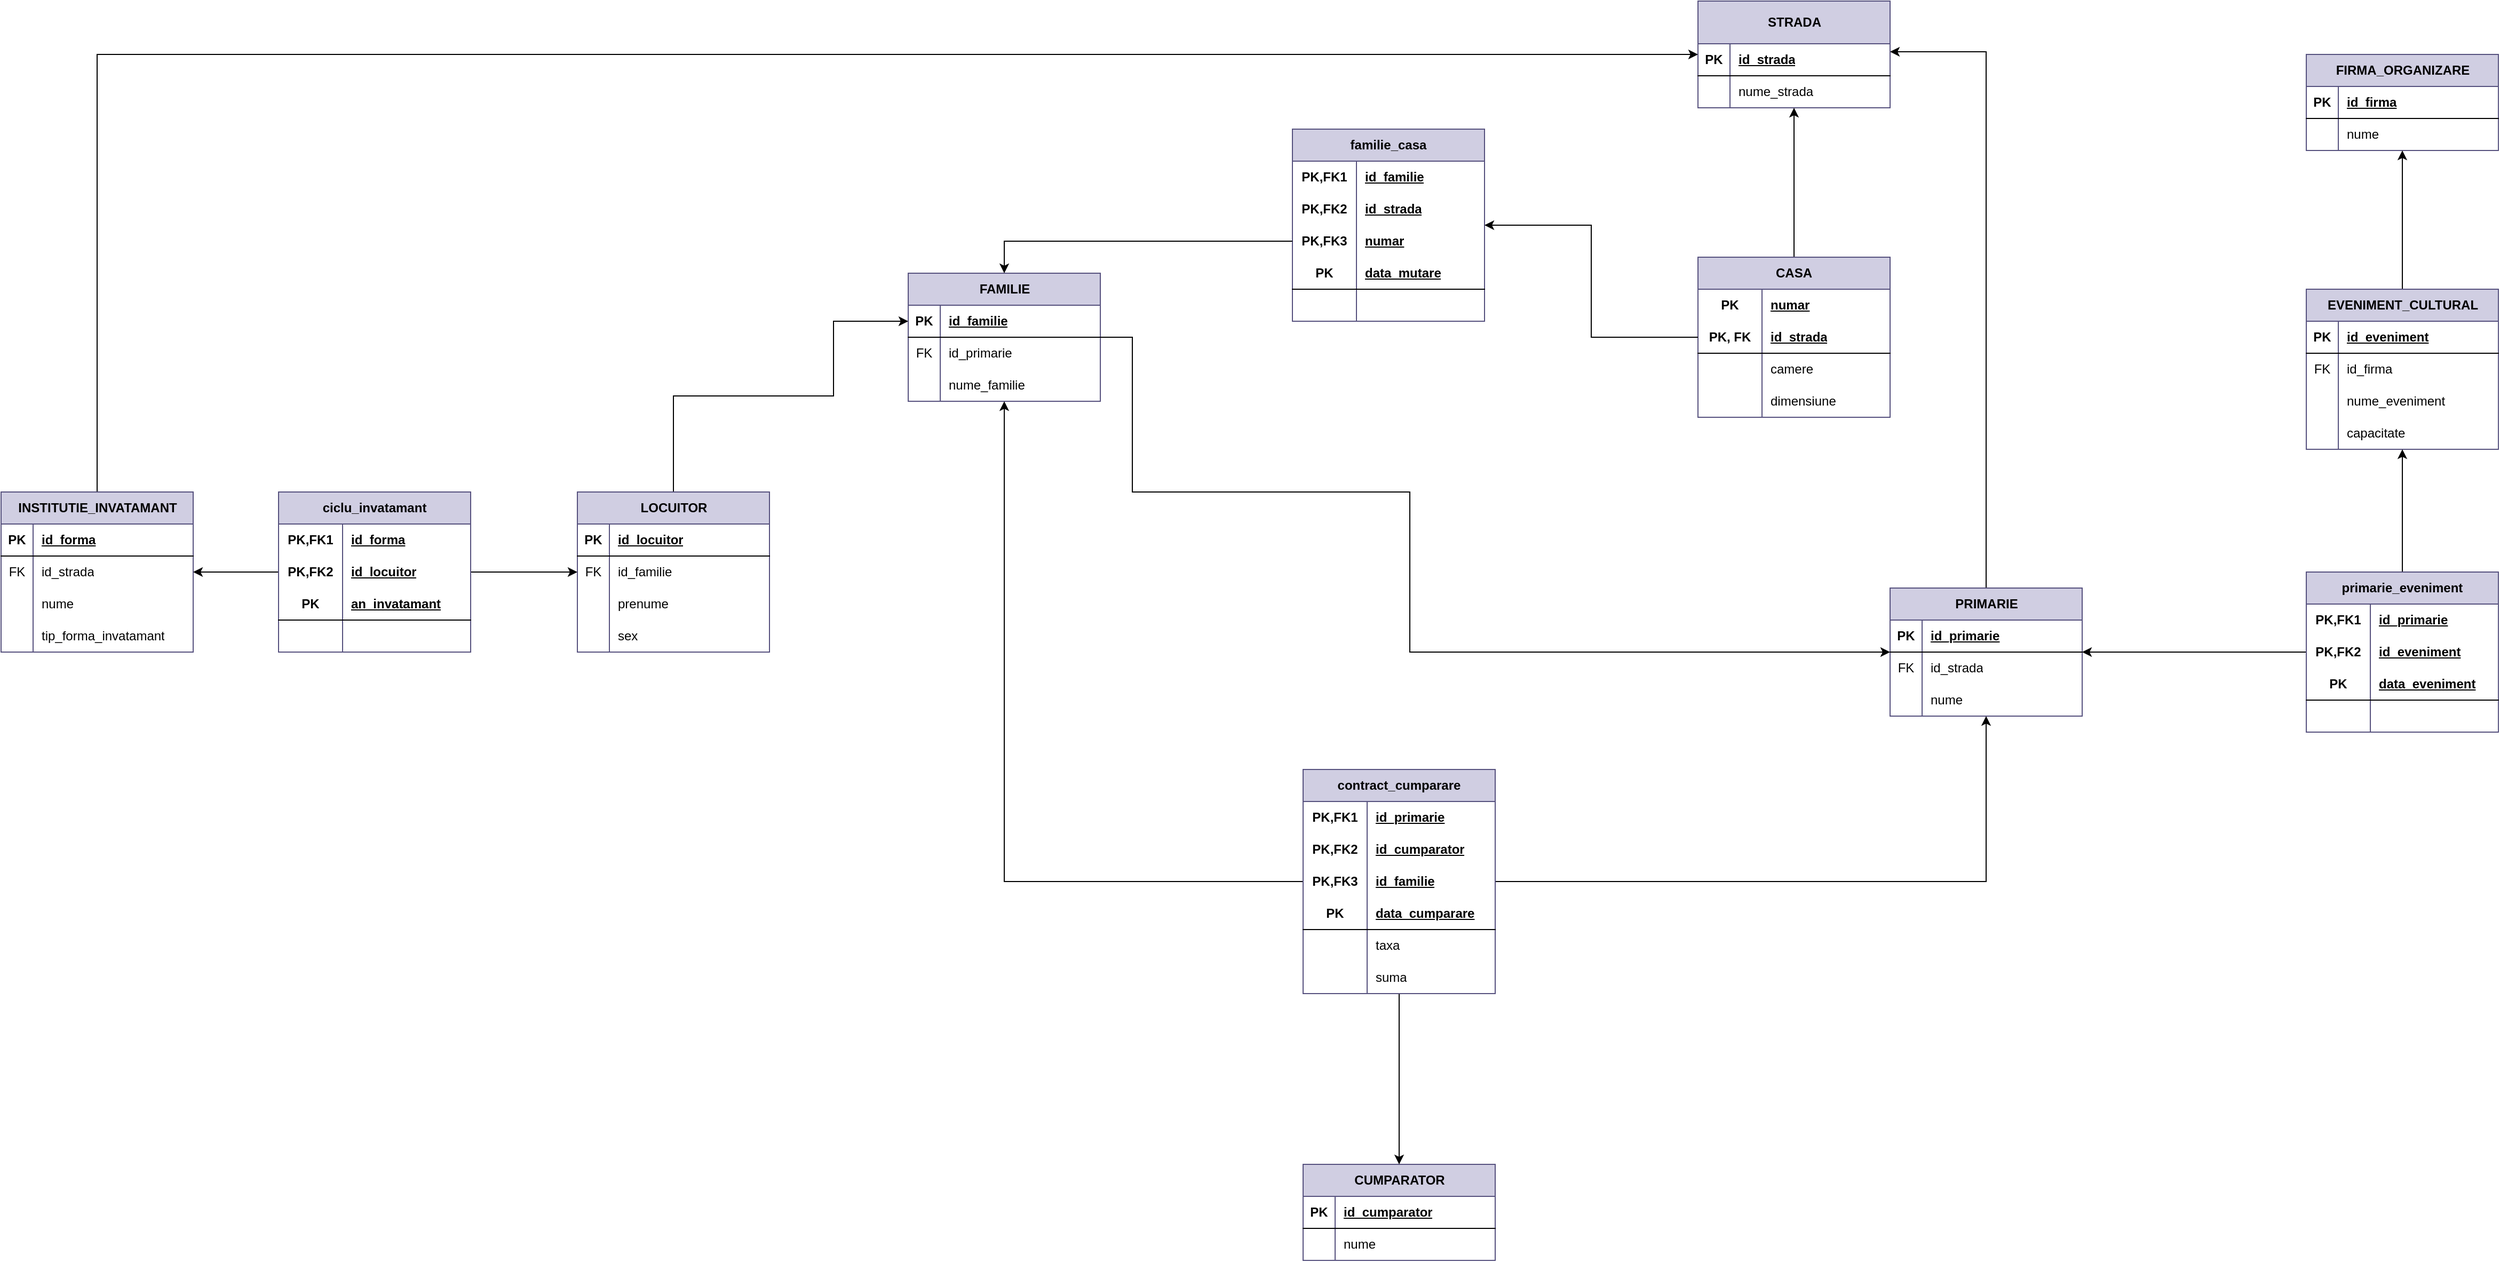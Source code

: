 <mxfile version="22.1.16" type="github">
  <diagram name="Page-1" id="a7904f86-f2b4-8e86-fa97-74104820619b">
    <mxGraphModel dx="4249" dy="1097" grid="1" gridSize="10" guides="1" tooltips="1" connect="1" arrows="1" fold="1" page="1" pageScale="1" pageWidth="1100" pageHeight="850" background="#FFFFFF" math="0" shadow="0">
      <root>
        <mxCell id="0" />
        <mxCell id="1" parent="0" />
        <mxCell id="ITClmjDcV8JnYHDWD3lZ-25" value="STRADA" style="shape=table;startSize=40;container=1;collapsible=1;childLayout=tableLayout;fixedRows=1;rowLines=0;fontStyle=1;align=center;resizeLast=1;html=1;movable=1;resizable=1;rotatable=1;deletable=1;editable=1;locked=0;connectable=1;fillColor=#d0cee2;strokeColor=#56517e;" vertex="1" parent="1">
          <mxGeometry x="400" y="250" width="180" height="100" as="geometry" />
        </mxCell>
        <mxCell id="ITClmjDcV8JnYHDWD3lZ-26" value="" style="shape=tableRow;horizontal=0;startSize=0;swimlaneHead=0;swimlaneBody=0;fillColor=none;collapsible=0;dropTarget=0;points=[[0,0.5],[1,0.5]];portConstraint=eastwest;top=0;left=0;right=0;bottom=1;movable=1;resizable=1;rotatable=1;deletable=1;editable=1;locked=0;connectable=1;" vertex="1" parent="ITClmjDcV8JnYHDWD3lZ-25">
          <mxGeometry y="40" width="180" height="30" as="geometry" />
        </mxCell>
        <mxCell id="ITClmjDcV8JnYHDWD3lZ-27" value="PK" style="shape=partialRectangle;connectable=1;fillColor=none;top=0;left=0;bottom=0;right=0;fontStyle=1;overflow=hidden;whiteSpace=wrap;html=1;movable=1;resizable=1;rotatable=1;deletable=1;editable=1;locked=0;" vertex="1" parent="ITClmjDcV8JnYHDWD3lZ-26">
          <mxGeometry width="30" height="30" as="geometry">
            <mxRectangle width="30" height="30" as="alternateBounds" />
          </mxGeometry>
        </mxCell>
        <mxCell id="ITClmjDcV8JnYHDWD3lZ-28" value="id_strada" style="shape=partialRectangle;connectable=1;fillColor=none;top=0;left=0;bottom=0;right=0;align=left;spacingLeft=6;fontStyle=5;overflow=hidden;whiteSpace=wrap;html=1;movable=1;resizable=1;rotatable=1;deletable=1;editable=1;locked=0;" vertex="1" parent="ITClmjDcV8JnYHDWD3lZ-26">
          <mxGeometry x="30" width="150" height="30" as="geometry">
            <mxRectangle width="150" height="30" as="alternateBounds" />
          </mxGeometry>
        </mxCell>
        <mxCell id="ITClmjDcV8JnYHDWD3lZ-29" value="" style="shape=tableRow;horizontal=0;startSize=0;swimlaneHead=0;swimlaneBody=0;fillColor=none;collapsible=0;dropTarget=0;points=[[0,0.5],[1,0.5]];portConstraint=eastwest;top=0;left=0;right=0;bottom=0;movable=1;resizable=1;rotatable=1;deletable=1;editable=1;locked=0;connectable=1;" vertex="1" parent="ITClmjDcV8JnYHDWD3lZ-25">
          <mxGeometry y="70" width="180" height="30" as="geometry" />
        </mxCell>
        <mxCell id="ITClmjDcV8JnYHDWD3lZ-30" value="" style="shape=partialRectangle;connectable=1;fillColor=none;top=0;left=0;bottom=0;right=0;editable=1;overflow=hidden;whiteSpace=wrap;html=1;movable=1;resizable=1;rotatable=1;deletable=1;locked=0;" vertex="1" parent="ITClmjDcV8JnYHDWD3lZ-29">
          <mxGeometry width="30" height="30" as="geometry">
            <mxRectangle width="30" height="30" as="alternateBounds" />
          </mxGeometry>
        </mxCell>
        <mxCell id="ITClmjDcV8JnYHDWD3lZ-31" value="nume_strada" style="shape=partialRectangle;connectable=1;fillColor=none;top=0;left=0;bottom=0;right=0;align=left;spacingLeft=6;overflow=hidden;whiteSpace=wrap;html=1;movable=1;resizable=1;rotatable=1;deletable=1;editable=1;locked=0;" vertex="1" parent="ITClmjDcV8JnYHDWD3lZ-29">
          <mxGeometry x="30" width="150" height="30" as="geometry">
            <mxRectangle width="150" height="30" as="alternateBounds" />
          </mxGeometry>
        </mxCell>
        <mxCell id="ITClmjDcV8JnYHDWD3lZ-324" style="edgeStyle=orthogonalEdgeStyle;rounded=0;orthogonalLoop=1;jettySize=auto;html=1;fontFamily=Helvetica;fontSize=12;fontColor=default;startSize=30;" edge="1" parent="1" source="ITClmjDcV8JnYHDWD3lZ-38" target="ITClmjDcV8JnYHDWD3lZ-25">
          <mxGeometry relative="1" as="geometry">
            <Array as="points">
              <mxPoint x="-1100" y="300" />
            </Array>
          </mxGeometry>
        </mxCell>
        <mxCell id="ITClmjDcV8JnYHDWD3lZ-38" value="INSTITUTIE_INVATAMANT" style="shape=table;startSize=30;container=1;collapsible=1;childLayout=tableLayout;fixedRows=1;rowLines=0;fontStyle=1;align=center;resizeLast=1;html=1;fillColor=#d0cee2;strokeColor=#56517e;" vertex="1" parent="1">
          <mxGeometry x="-1190" y="710" width="180" height="150" as="geometry" />
        </mxCell>
        <mxCell id="ITClmjDcV8JnYHDWD3lZ-39" value="" style="shape=tableRow;horizontal=0;startSize=0;swimlaneHead=0;swimlaneBody=0;fillColor=none;collapsible=0;dropTarget=0;points=[[0,0.5],[1,0.5]];portConstraint=eastwest;top=0;left=0;right=0;bottom=1;" vertex="1" parent="ITClmjDcV8JnYHDWD3lZ-38">
          <mxGeometry y="30" width="180" height="30" as="geometry" />
        </mxCell>
        <mxCell id="ITClmjDcV8JnYHDWD3lZ-40" value="PK" style="shape=partialRectangle;connectable=0;fillColor=none;top=0;left=0;bottom=0;right=0;fontStyle=1;overflow=hidden;whiteSpace=wrap;html=1;" vertex="1" parent="ITClmjDcV8JnYHDWD3lZ-39">
          <mxGeometry width="30" height="30" as="geometry">
            <mxRectangle width="30" height="30" as="alternateBounds" />
          </mxGeometry>
        </mxCell>
        <mxCell id="ITClmjDcV8JnYHDWD3lZ-41" value="id_forma" style="shape=partialRectangle;connectable=0;fillColor=none;top=0;left=0;bottom=0;right=0;align=left;spacingLeft=6;fontStyle=5;overflow=hidden;whiteSpace=wrap;html=1;" vertex="1" parent="ITClmjDcV8JnYHDWD3lZ-39">
          <mxGeometry x="30" width="150" height="30" as="geometry">
            <mxRectangle width="150" height="30" as="alternateBounds" />
          </mxGeometry>
        </mxCell>
        <mxCell id="ITClmjDcV8JnYHDWD3lZ-42" value="" style="shape=tableRow;horizontal=0;startSize=0;swimlaneHead=0;swimlaneBody=0;fillColor=none;collapsible=0;dropTarget=0;points=[[0,0.5],[1,0.5]];portConstraint=eastwest;top=0;left=0;right=0;bottom=0;" vertex="1" parent="ITClmjDcV8JnYHDWD3lZ-38">
          <mxGeometry y="60" width="180" height="30" as="geometry" />
        </mxCell>
        <mxCell id="ITClmjDcV8JnYHDWD3lZ-43" value="FK" style="shape=partialRectangle;connectable=0;fillColor=none;top=0;left=0;bottom=0;right=0;editable=1;overflow=hidden;whiteSpace=wrap;html=1;" vertex="1" parent="ITClmjDcV8JnYHDWD3lZ-42">
          <mxGeometry width="30" height="30" as="geometry">
            <mxRectangle width="30" height="30" as="alternateBounds" />
          </mxGeometry>
        </mxCell>
        <mxCell id="ITClmjDcV8JnYHDWD3lZ-44" value="id_strada" style="shape=partialRectangle;connectable=0;fillColor=none;top=0;left=0;bottom=0;right=0;align=left;spacingLeft=6;overflow=hidden;whiteSpace=wrap;html=1;" vertex="1" parent="ITClmjDcV8JnYHDWD3lZ-42">
          <mxGeometry x="30" width="150" height="30" as="geometry">
            <mxRectangle width="150" height="30" as="alternateBounds" />
          </mxGeometry>
        </mxCell>
        <mxCell id="ITClmjDcV8JnYHDWD3lZ-45" value="" style="shape=tableRow;horizontal=0;startSize=0;swimlaneHead=0;swimlaneBody=0;fillColor=none;collapsible=0;dropTarget=0;points=[[0,0.5],[1,0.5]];portConstraint=eastwest;top=0;left=0;right=0;bottom=0;" vertex="1" parent="ITClmjDcV8JnYHDWD3lZ-38">
          <mxGeometry y="90" width="180" height="30" as="geometry" />
        </mxCell>
        <mxCell id="ITClmjDcV8JnYHDWD3lZ-46" value="" style="shape=partialRectangle;connectable=0;fillColor=none;top=0;left=0;bottom=0;right=0;editable=1;overflow=hidden;whiteSpace=wrap;html=1;" vertex="1" parent="ITClmjDcV8JnYHDWD3lZ-45">
          <mxGeometry width="30" height="30" as="geometry">
            <mxRectangle width="30" height="30" as="alternateBounds" />
          </mxGeometry>
        </mxCell>
        <mxCell id="ITClmjDcV8JnYHDWD3lZ-47" value="nume" style="shape=partialRectangle;connectable=0;fillColor=none;top=0;left=0;bottom=0;right=0;align=left;spacingLeft=6;overflow=hidden;whiteSpace=wrap;html=1;" vertex="1" parent="ITClmjDcV8JnYHDWD3lZ-45">
          <mxGeometry x="30" width="150" height="30" as="geometry">
            <mxRectangle width="150" height="30" as="alternateBounds" />
          </mxGeometry>
        </mxCell>
        <mxCell id="ITClmjDcV8JnYHDWD3lZ-48" value="" style="shape=tableRow;horizontal=0;startSize=0;swimlaneHead=0;swimlaneBody=0;fillColor=none;collapsible=0;dropTarget=0;points=[[0,0.5],[1,0.5]];portConstraint=eastwest;top=0;left=0;right=0;bottom=0;" vertex="1" parent="ITClmjDcV8JnYHDWD3lZ-38">
          <mxGeometry y="120" width="180" height="30" as="geometry" />
        </mxCell>
        <mxCell id="ITClmjDcV8JnYHDWD3lZ-49" value="" style="shape=partialRectangle;connectable=0;fillColor=none;top=0;left=0;bottom=0;right=0;editable=1;overflow=hidden;whiteSpace=wrap;html=1;" vertex="1" parent="ITClmjDcV8JnYHDWD3lZ-48">
          <mxGeometry width="30" height="30" as="geometry">
            <mxRectangle width="30" height="30" as="alternateBounds" />
          </mxGeometry>
        </mxCell>
        <mxCell id="ITClmjDcV8JnYHDWD3lZ-50" value="tip_forma_invatamant" style="shape=partialRectangle;connectable=0;fillColor=none;top=0;left=0;bottom=0;right=0;align=left;spacingLeft=6;overflow=hidden;whiteSpace=wrap;html=1;" vertex="1" parent="ITClmjDcV8JnYHDWD3lZ-48">
          <mxGeometry x="30" width="150" height="30" as="geometry">
            <mxRectangle width="150" height="30" as="alternateBounds" />
          </mxGeometry>
        </mxCell>
        <mxCell id="ITClmjDcV8JnYHDWD3lZ-308" style="edgeStyle=orthogonalEdgeStyle;rounded=0;orthogonalLoop=1;jettySize=auto;html=1;fontFamily=Helvetica;fontSize=12;fontColor=default;startSize=30;" edge="1" parent="1" source="ITClmjDcV8JnYHDWD3lZ-64" target="ITClmjDcV8JnYHDWD3lZ-25">
          <mxGeometry relative="1" as="geometry" />
        </mxCell>
        <mxCell id="ITClmjDcV8JnYHDWD3lZ-64" value="CASA" style="shape=table;startSize=30;container=1;collapsible=1;childLayout=tableLayout;fixedRows=1;rowLines=0;fontStyle=1;align=center;resizeLast=1;html=1;whiteSpace=wrap;fillColor=#d0cee2;strokeColor=#56517e;" vertex="1" parent="1">
          <mxGeometry x="400" y="490" width="180" height="150" as="geometry" />
        </mxCell>
        <mxCell id="ITClmjDcV8JnYHDWD3lZ-65" value="" style="shape=tableRow;horizontal=0;startSize=0;swimlaneHead=0;swimlaneBody=0;fillColor=none;collapsible=0;dropTarget=0;points=[[0,0.5],[1,0.5]];portConstraint=eastwest;top=0;left=0;right=0;bottom=0;html=1;" vertex="1" parent="ITClmjDcV8JnYHDWD3lZ-64">
          <mxGeometry y="30" width="180" height="30" as="geometry" />
        </mxCell>
        <mxCell id="ITClmjDcV8JnYHDWD3lZ-66" value="PK" style="shape=partialRectangle;connectable=0;fillColor=none;top=0;left=0;bottom=0;right=0;fontStyle=1;overflow=hidden;html=1;whiteSpace=wrap;" vertex="1" parent="ITClmjDcV8JnYHDWD3lZ-65">
          <mxGeometry width="60" height="30" as="geometry">
            <mxRectangle width="60" height="30" as="alternateBounds" />
          </mxGeometry>
        </mxCell>
        <mxCell id="ITClmjDcV8JnYHDWD3lZ-67" value="numar" style="shape=partialRectangle;connectable=0;fillColor=none;top=0;left=0;bottom=0;right=0;align=left;spacingLeft=6;fontStyle=5;overflow=hidden;html=1;whiteSpace=wrap;" vertex="1" parent="ITClmjDcV8JnYHDWD3lZ-65">
          <mxGeometry x="60" width="120" height="30" as="geometry">
            <mxRectangle width="120" height="30" as="alternateBounds" />
          </mxGeometry>
        </mxCell>
        <mxCell id="ITClmjDcV8JnYHDWD3lZ-68" value="" style="shape=tableRow;horizontal=0;startSize=0;swimlaneHead=0;swimlaneBody=0;fillColor=none;collapsible=0;dropTarget=0;points=[[0,0.5],[1,0.5]];portConstraint=eastwest;top=0;left=0;right=0;bottom=1;html=1;" vertex="1" parent="ITClmjDcV8JnYHDWD3lZ-64">
          <mxGeometry y="60" width="180" height="30" as="geometry" />
        </mxCell>
        <mxCell id="ITClmjDcV8JnYHDWD3lZ-69" value="PK, FK" style="shape=partialRectangle;connectable=0;fillColor=none;top=0;left=0;bottom=0;right=0;fontStyle=1;overflow=hidden;html=1;whiteSpace=wrap;" vertex="1" parent="ITClmjDcV8JnYHDWD3lZ-68">
          <mxGeometry width="60" height="30" as="geometry">
            <mxRectangle width="60" height="30" as="alternateBounds" />
          </mxGeometry>
        </mxCell>
        <mxCell id="ITClmjDcV8JnYHDWD3lZ-70" value="id_strada" style="shape=partialRectangle;connectable=0;fillColor=none;top=0;left=0;bottom=0;right=0;align=left;spacingLeft=6;fontStyle=5;overflow=hidden;html=1;whiteSpace=wrap;" vertex="1" parent="ITClmjDcV8JnYHDWD3lZ-68">
          <mxGeometry x="60" width="120" height="30" as="geometry">
            <mxRectangle width="120" height="30" as="alternateBounds" />
          </mxGeometry>
        </mxCell>
        <mxCell id="ITClmjDcV8JnYHDWD3lZ-71" value="" style="shape=tableRow;horizontal=0;startSize=0;swimlaneHead=0;swimlaneBody=0;fillColor=none;collapsible=0;dropTarget=0;points=[[0,0.5],[1,0.5]];portConstraint=eastwest;top=0;left=0;right=0;bottom=0;html=1;" vertex="1" parent="ITClmjDcV8JnYHDWD3lZ-64">
          <mxGeometry y="90" width="180" height="30" as="geometry" />
        </mxCell>
        <mxCell id="ITClmjDcV8JnYHDWD3lZ-72" value="" style="shape=partialRectangle;connectable=0;fillColor=none;top=0;left=0;bottom=0;right=0;editable=1;overflow=hidden;html=1;whiteSpace=wrap;" vertex="1" parent="ITClmjDcV8JnYHDWD3lZ-71">
          <mxGeometry width="60" height="30" as="geometry">
            <mxRectangle width="60" height="30" as="alternateBounds" />
          </mxGeometry>
        </mxCell>
        <mxCell id="ITClmjDcV8JnYHDWD3lZ-73" value="camere" style="shape=partialRectangle;connectable=0;fillColor=none;top=0;left=0;bottom=0;right=0;align=left;spacingLeft=6;overflow=hidden;html=1;whiteSpace=wrap;" vertex="1" parent="ITClmjDcV8JnYHDWD3lZ-71">
          <mxGeometry x="60" width="120" height="30" as="geometry">
            <mxRectangle width="120" height="30" as="alternateBounds" />
          </mxGeometry>
        </mxCell>
        <mxCell id="ITClmjDcV8JnYHDWD3lZ-74" value="" style="shape=tableRow;horizontal=0;startSize=0;swimlaneHead=0;swimlaneBody=0;fillColor=none;collapsible=0;dropTarget=0;points=[[0,0.5],[1,0.5]];portConstraint=eastwest;top=0;left=0;right=0;bottom=0;html=1;" vertex="1" parent="ITClmjDcV8JnYHDWD3lZ-64">
          <mxGeometry y="120" width="180" height="30" as="geometry" />
        </mxCell>
        <mxCell id="ITClmjDcV8JnYHDWD3lZ-75" value="" style="shape=partialRectangle;connectable=0;fillColor=none;top=0;left=0;bottom=0;right=0;editable=1;overflow=hidden;html=1;whiteSpace=wrap;" vertex="1" parent="ITClmjDcV8JnYHDWD3lZ-74">
          <mxGeometry width="60" height="30" as="geometry">
            <mxRectangle width="60" height="30" as="alternateBounds" />
          </mxGeometry>
        </mxCell>
        <mxCell id="ITClmjDcV8JnYHDWD3lZ-76" value="dimensiune" style="shape=partialRectangle;connectable=0;fillColor=none;top=0;left=0;bottom=0;right=0;align=left;spacingLeft=6;overflow=hidden;html=1;whiteSpace=wrap;" vertex="1" parent="ITClmjDcV8JnYHDWD3lZ-74">
          <mxGeometry x="60" width="120" height="30" as="geometry">
            <mxRectangle width="120" height="30" as="alternateBounds" />
          </mxGeometry>
        </mxCell>
        <mxCell id="ITClmjDcV8JnYHDWD3lZ-317" style="edgeStyle=orthogonalEdgeStyle;rounded=0;orthogonalLoop=1;jettySize=auto;html=1;fontFamily=Helvetica;fontSize=12;fontColor=default;startSize=30;entryX=1;entryY=0.25;entryDx=0;entryDy=0;exitX=0.5;exitY=0;exitDx=0;exitDy=0;" edge="1" parent="1" source="ITClmjDcV8JnYHDWD3lZ-103" target="ITClmjDcV8JnYHDWD3lZ-28">
          <mxGeometry relative="1" as="geometry" />
        </mxCell>
        <mxCell id="ITClmjDcV8JnYHDWD3lZ-103" value="PRIMARIE" style="shape=table;startSize=30;container=1;collapsible=1;childLayout=tableLayout;fixedRows=1;rowLines=0;fontStyle=1;align=center;resizeLast=1;html=1;strokeColor=#56517e;verticalAlign=middle;fontFamily=Helvetica;fontSize=12;fillColor=#d0cee2;" vertex="1" parent="1">
          <mxGeometry x="580" y="800" width="180" height="120" as="geometry" />
        </mxCell>
        <mxCell id="ITClmjDcV8JnYHDWD3lZ-104" value="" style="shape=tableRow;horizontal=0;startSize=0;swimlaneHead=0;swimlaneBody=0;fillColor=none;collapsible=0;dropTarget=0;points=[[0,0.5],[1,0.5]];portConstraint=eastwest;top=0;left=0;right=0;bottom=1;strokeColor=default;align=center;verticalAlign=middle;fontFamily=Helvetica;fontSize=12;fontColor=default;html=1;" vertex="1" parent="ITClmjDcV8JnYHDWD3lZ-103">
          <mxGeometry y="30" width="180" height="30" as="geometry" />
        </mxCell>
        <mxCell id="ITClmjDcV8JnYHDWD3lZ-105" value="PK" style="shape=partialRectangle;connectable=0;fillColor=none;top=0;left=0;bottom=0;right=0;fontStyle=1;overflow=hidden;whiteSpace=wrap;html=1;strokeColor=default;align=center;verticalAlign=middle;fontFamily=Helvetica;fontSize=12;fontColor=default;startSize=30;" vertex="1" parent="ITClmjDcV8JnYHDWD3lZ-104">
          <mxGeometry width="30" height="30" as="geometry">
            <mxRectangle width="30" height="30" as="alternateBounds" />
          </mxGeometry>
        </mxCell>
        <mxCell id="ITClmjDcV8JnYHDWD3lZ-106" value="id_primarie" style="shape=partialRectangle;connectable=0;fillColor=none;top=0;left=0;bottom=0;right=0;align=left;spacingLeft=6;fontStyle=5;overflow=hidden;whiteSpace=wrap;html=1;strokeColor=default;verticalAlign=middle;fontFamily=Helvetica;fontSize=12;fontColor=default;startSize=30;" vertex="1" parent="ITClmjDcV8JnYHDWD3lZ-104">
          <mxGeometry x="30" width="150" height="30" as="geometry">
            <mxRectangle width="150" height="30" as="alternateBounds" />
          </mxGeometry>
        </mxCell>
        <mxCell id="ITClmjDcV8JnYHDWD3lZ-107" value="" style="shape=tableRow;horizontal=0;startSize=0;swimlaneHead=0;swimlaneBody=0;fillColor=none;collapsible=0;dropTarget=0;points=[[0,0.5],[1,0.5]];portConstraint=eastwest;top=0;left=0;right=0;bottom=0;strokeColor=default;align=center;verticalAlign=middle;fontFamily=Helvetica;fontSize=12;fontColor=default;html=1;" vertex="1" parent="ITClmjDcV8JnYHDWD3lZ-103">
          <mxGeometry y="60" width="180" height="30" as="geometry" />
        </mxCell>
        <mxCell id="ITClmjDcV8JnYHDWD3lZ-108" value="FK" style="shape=partialRectangle;connectable=0;fillColor=none;top=0;left=0;bottom=0;right=0;editable=1;overflow=hidden;whiteSpace=wrap;html=1;strokeColor=default;align=center;verticalAlign=middle;fontFamily=Helvetica;fontSize=12;fontColor=default;startSize=30;" vertex="1" parent="ITClmjDcV8JnYHDWD3lZ-107">
          <mxGeometry width="30" height="30" as="geometry">
            <mxRectangle width="30" height="30" as="alternateBounds" />
          </mxGeometry>
        </mxCell>
        <mxCell id="ITClmjDcV8JnYHDWD3lZ-109" value="id_strada" style="shape=partialRectangle;connectable=0;fillColor=none;top=0;left=0;bottom=0;right=0;align=left;spacingLeft=6;overflow=hidden;whiteSpace=wrap;html=1;strokeColor=default;verticalAlign=middle;fontFamily=Helvetica;fontSize=12;fontColor=default;startSize=30;" vertex="1" parent="ITClmjDcV8JnYHDWD3lZ-107">
          <mxGeometry x="30" width="150" height="30" as="geometry">
            <mxRectangle width="150" height="30" as="alternateBounds" />
          </mxGeometry>
        </mxCell>
        <mxCell id="ITClmjDcV8JnYHDWD3lZ-110" value="" style="shape=tableRow;horizontal=0;startSize=0;swimlaneHead=0;swimlaneBody=0;fillColor=none;collapsible=0;dropTarget=0;points=[[0,0.5],[1,0.5]];portConstraint=eastwest;top=0;left=0;right=0;bottom=0;strokeColor=default;align=center;verticalAlign=middle;fontFamily=Helvetica;fontSize=12;fontColor=default;html=1;" vertex="1" parent="ITClmjDcV8JnYHDWD3lZ-103">
          <mxGeometry y="90" width="180" height="30" as="geometry" />
        </mxCell>
        <mxCell id="ITClmjDcV8JnYHDWD3lZ-111" value="" style="shape=partialRectangle;connectable=0;fillColor=none;top=0;left=0;bottom=0;right=0;editable=1;overflow=hidden;whiteSpace=wrap;html=1;strokeColor=default;align=center;verticalAlign=middle;fontFamily=Helvetica;fontSize=12;fontColor=default;startSize=30;" vertex="1" parent="ITClmjDcV8JnYHDWD3lZ-110">
          <mxGeometry width="30" height="30" as="geometry">
            <mxRectangle width="30" height="30" as="alternateBounds" />
          </mxGeometry>
        </mxCell>
        <mxCell id="ITClmjDcV8JnYHDWD3lZ-112" value="nume" style="shape=partialRectangle;connectable=0;fillColor=none;top=0;left=0;bottom=0;right=0;align=left;spacingLeft=6;overflow=hidden;whiteSpace=wrap;html=1;strokeColor=default;verticalAlign=middle;fontFamily=Helvetica;fontSize=12;fontColor=default;startSize=30;" vertex="1" parent="ITClmjDcV8JnYHDWD3lZ-110">
          <mxGeometry x="30" width="150" height="30" as="geometry">
            <mxRectangle width="150" height="30" as="alternateBounds" />
          </mxGeometry>
        </mxCell>
        <mxCell id="ITClmjDcV8JnYHDWD3lZ-325" style="edgeStyle=orthogonalEdgeStyle;rounded=0;orthogonalLoop=1;jettySize=auto;html=1;fontFamily=Helvetica;fontSize=12;fontColor=default;startSize=30;" edge="1" parent="1" source="ITClmjDcV8JnYHDWD3lZ-117" target="ITClmjDcV8JnYHDWD3lZ-103">
          <mxGeometry relative="1" as="geometry">
            <Array as="points">
              <mxPoint x="-130" y="565" />
              <mxPoint x="-130" y="710" />
              <mxPoint x="130" y="710" />
              <mxPoint x="130" y="860" />
            </Array>
          </mxGeometry>
        </mxCell>
        <mxCell id="ITClmjDcV8JnYHDWD3lZ-117" value="FAMILIE" style="shape=table;startSize=30;container=1;collapsible=1;childLayout=tableLayout;fixedRows=1;rowLines=0;fontStyle=1;align=center;resizeLast=1;html=1;strokeColor=#56517e;verticalAlign=middle;fontFamily=Helvetica;fontSize=12;fillColor=#d0cee2;" vertex="1" parent="1">
          <mxGeometry x="-340" y="505" width="180" height="120" as="geometry" />
        </mxCell>
        <mxCell id="ITClmjDcV8JnYHDWD3lZ-118" value="" style="shape=tableRow;horizontal=0;startSize=0;swimlaneHead=0;swimlaneBody=0;fillColor=none;collapsible=0;dropTarget=0;points=[[0,0.5],[1,0.5]];portConstraint=eastwest;top=0;left=0;right=0;bottom=1;strokeColor=default;align=center;verticalAlign=middle;fontFamily=Helvetica;fontSize=12;fontColor=default;html=1;" vertex="1" parent="ITClmjDcV8JnYHDWD3lZ-117">
          <mxGeometry y="30" width="180" height="30" as="geometry" />
        </mxCell>
        <mxCell id="ITClmjDcV8JnYHDWD3lZ-119" value="PK" style="shape=partialRectangle;connectable=0;fillColor=none;top=0;left=0;bottom=0;right=0;fontStyle=1;overflow=hidden;whiteSpace=wrap;html=1;strokeColor=default;align=center;verticalAlign=middle;fontFamily=Helvetica;fontSize=12;fontColor=default;startSize=30;" vertex="1" parent="ITClmjDcV8JnYHDWD3lZ-118">
          <mxGeometry width="30" height="30" as="geometry">
            <mxRectangle width="30" height="30" as="alternateBounds" />
          </mxGeometry>
        </mxCell>
        <mxCell id="ITClmjDcV8JnYHDWD3lZ-120" value="id_familie" style="shape=partialRectangle;connectable=0;fillColor=none;top=0;left=0;bottom=0;right=0;align=left;spacingLeft=6;fontStyle=5;overflow=hidden;whiteSpace=wrap;html=1;strokeColor=default;verticalAlign=middle;fontFamily=Helvetica;fontSize=12;fontColor=default;startSize=30;" vertex="1" parent="ITClmjDcV8JnYHDWD3lZ-118">
          <mxGeometry x="30" width="150" height="30" as="geometry">
            <mxRectangle width="150" height="30" as="alternateBounds" />
          </mxGeometry>
        </mxCell>
        <mxCell id="ITClmjDcV8JnYHDWD3lZ-121" value="" style="shape=tableRow;horizontal=0;startSize=0;swimlaneHead=0;swimlaneBody=0;fillColor=none;collapsible=0;dropTarget=0;points=[[0,0.5],[1,0.5]];portConstraint=eastwest;top=0;left=0;right=0;bottom=0;strokeColor=default;align=center;verticalAlign=middle;fontFamily=Helvetica;fontSize=12;fontColor=default;html=1;" vertex="1" parent="ITClmjDcV8JnYHDWD3lZ-117">
          <mxGeometry y="60" width="180" height="30" as="geometry" />
        </mxCell>
        <mxCell id="ITClmjDcV8JnYHDWD3lZ-122" value="FK" style="shape=partialRectangle;connectable=0;fillColor=none;top=0;left=0;bottom=0;right=0;editable=1;overflow=hidden;whiteSpace=wrap;html=1;strokeColor=default;align=center;verticalAlign=middle;fontFamily=Helvetica;fontSize=12;fontColor=default;startSize=30;" vertex="1" parent="ITClmjDcV8JnYHDWD3lZ-121">
          <mxGeometry width="30" height="30" as="geometry">
            <mxRectangle width="30" height="30" as="alternateBounds" />
          </mxGeometry>
        </mxCell>
        <mxCell id="ITClmjDcV8JnYHDWD3lZ-123" value="id_primarie" style="shape=partialRectangle;connectable=0;fillColor=none;top=0;left=0;bottom=0;right=0;align=left;spacingLeft=6;overflow=hidden;whiteSpace=wrap;html=1;strokeColor=default;verticalAlign=middle;fontFamily=Helvetica;fontSize=12;fontColor=default;startSize=30;" vertex="1" parent="ITClmjDcV8JnYHDWD3lZ-121">
          <mxGeometry x="30" width="150" height="30" as="geometry">
            <mxRectangle width="150" height="30" as="alternateBounds" />
          </mxGeometry>
        </mxCell>
        <mxCell id="ITClmjDcV8JnYHDWD3lZ-124" value="" style="shape=tableRow;horizontal=0;startSize=0;swimlaneHead=0;swimlaneBody=0;fillColor=none;collapsible=0;dropTarget=0;points=[[0,0.5],[1,0.5]];portConstraint=eastwest;top=0;left=0;right=0;bottom=0;strokeColor=default;align=center;verticalAlign=middle;fontFamily=Helvetica;fontSize=12;fontColor=default;html=1;" vertex="1" parent="ITClmjDcV8JnYHDWD3lZ-117">
          <mxGeometry y="90" width="180" height="30" as="geometry" />
        </mxCell>
        <mxCell id="ITClmjDcV8JnYHDWD3lZ-125" value="" style="shape=partialRectangle;connectable=0;fillColor=none;top=0;left=0;bottom=0;right=0;editable=1;overflow=hidden;whiteSpace=wrap;html=1;strokeColor=default;align=center;verticalAlign=middle;fontFamily=Helvetica;fontSize=12;fontColor=default;startSize=30;" vertex="1" parent="ITClmjDcV8JnYHDWD3lZ-124">
          <mxGeometry width="30" height="30" as="geometry">
            <mxRectangle width="30" height="30" as="alternateBounds" />
          </mxGeometry>
        </mxCell>
        <mxCell id="ITClmjDcV8JnYHDWD3lZ-126" value="nume_familie" style="shape=partialRectangle;connectable=0;fillColor=none;top=0;left=0;bottom=0;right=0;align=left;spacingLeft=6;overflow=hidden;whiteSpace=wrap;html=1;strokeColor=default;verticalAlign=middle;fontFamily=Helvetica;fontSize=12;fontColor=default;startSize=30;" vertex="1" parent="ITClmjDcV8JnYHDWD3lZ-124">
          <mxGeometry x="30" width="150" height="30" as="geometry">
            <mxRectangle width="150" height="30" as="alternateBounds" />
          </mxGeometry>
        </mxCell>
        <mxCell id="ITClmjDcV8JnYHDWD3lZ-319" style="edgeStyle=orthogonalEdgeStyle;rounded=0;orthogonalLoop=1;jettySize=auto;html=1;fontFamily=Helvetica;fontSize=12;fontColor=default;startSize=30;entryX=0;entryY=0.5;entryDx=0;entryDy=0;" edge="1" parent="1" source="ITClmjDcV8JnYHDWD3lZ-130" target="ITClmjDcV8JnYHDWD3lZ-118">
          <mxGeometry relative="1" as="geometry">
            <Array as="points">
              <mxPoint x="-560" y="620" />
              <mxPoint x="-410" y="620" />
              <mxPoint x="-410" y="550" />
            </Array>
          </mxGeometry>
        </mxCell>
        <mxCell id="ITClmjDcV8JnYHDWD3lZ-130" value="LOCUITOR" style="shape=table;startSize=30;container=1;collapsible=1;childLayout=tableLayout;fixedRows=1;rowLines=0;fontStyle=1;align=center;resizeLast=1;html=1;strokeColor=#56517e;verticalAlign=middle;fontFamily=Helvetica;fontSize=12;fillColor=#d0cee2;" vertex="1" parent="1">
          <mxGeometry x="-650" y="710" width="180" height="150" as="geometry" />
        </mxCell>
        <mxCell id="ITClmjDcV8JnYHDWD3lZ-131" value="" style="shape=tableRow;horizontal=0;startSize=0;swimlaneHead=0;swimlaneBody=0;fillColor=none;collapsible=0;dropTarget=0;points=[[0,0.5],[1,0.5]];portConstraint=eastwest;top=0;left=0;right=0;bottom=1;strokeColor=default;align=center;verticalAlign=middle;fontFamily=Helvetica;fontSize=12;fontColor=default;html=1;" vertex="1" parent="ITClmjDcV8JnYHDWD3lZ-130">
          <mxGeometry y="30" width="180" height="30" as="geometry" />
        </mxCell>
        <mxCell id="ITClmjDcV8JnYHDWD3lZ-132" value="PK" style="shape=partialRectangle;connectable=0;fillColor=none;top=0;left=0;bottom=0;right=0;fontStyle=1;overflow=hidden;whiteSpace=wrap;html=1;strokeColor=default;align=center;verticalAlign=middle;fontFamily=Helvetica;fontSize=12;fontColor=default;startSize=30;" vertex="1" parent="ITClmjDcV8JnYHDWD3lZ-131">
          <mxGeometry width="30" height="30" as="geometry">
            <mxRectangle width="30" height="30" as="alternateBounds" />
          </mxGeometry>
        </mxCell>
        <mxCell id="ITClmjDcV8JnYHDWD3lZ-133" value="id_locuitor" style="shape=partialRectangle;connectable=0;fillColor=none;top=0;left=0;bottom=0;right=0;align=left;spacingLeft=6;fontStyle=5;overflow=hidden;whiteSpace=wrap;html=1;strokeColor=default;verticalAlign=middle;fontFamily=Helvetica;fontSize=12;fontColor=default;startSize=30;" vertex="1" parent="ITClmjDcV8JnYHDWD3lZ-131">
          <mxGeometry x="30" width="150" height="30" as="geometry">
            <mxRectangle width="150" height="30" as="alternateBounds" />
          </mxGeometry>
        </mxCell>
        <mxCell id="ITClmjDcV8JnYHDWD3lZ-134" value="" style="shape=tableRow;horizontal=0;startSize=0;swimlaneHead=0;swimlaneBody=0;fillColor=none;collapsible=0;dropTarget=0;points=[[0,0.5],[1,0.5]];portConstraint=eastwest;top=0;left=0;right=0;bottom=0;strokeColor=default;align=center;verticalAlign=middle;fontFamily=Helvetica;fontSize=12;fontColor=default;html=1;" vertex="1" parent="ITClmjDcV8JnYHDWD3lZ-130">
          <mxGeometry y="60" width="180" height="30" as="geometry" />
        </mxCell>
        <mxCell id="ITClmjDcV8JnYHDWD3lZ-135" value="FK" style="shape=partialRectangle;connectable=0;fillColor=none;top=0;left=0;bottom=0;right=0;editable=1;overflow=hidden;whiteSpace=wrap;html=1;strokeColor=default;align=center;verticalAlign=middle;fontFamily=Helvetica;fontSize=12;fontColor=default;startSize=30;" vertex="1" parent="ITClmjDcV8JnYHDWD3lZ-134">
          <mxGeometry width="30" height="30" as="geometry">
            <mxRectangle width="30" height="30" as="alternateBounds" />
          </mxGeometry>
        </mxCell>
        <mxCell id="ITClmjDcV8JnYHDWD3lZ-136" value="id_familie" style="shape=partialRectangle;connectable=0;fillColor=none;top=0;left=0;bottom=0;right=0;align=left;spacingLeft=6;overflow=hidden;whiteSpace=wrap;html=1;strokeColor=default;verticalAlign=middle;fontFamily=Helvetica;fontSize=12;fontColor=default;startSize=30;" vertex="1" parent="ITClmjDcV8JnYHDWD3lZ-134">
          <mxGeometry x="30" width="150" height="30" as="geometry">
            <mxRectangle width="150" height="30" as="alternateBounds" />
          </mxGeometry>
        </mxCell>
        <mxCell id="ITClmjDcV8JnYHDWD3lZ-137" value="" style="shape=tableRow;horizontal=0;startSize=0;swimlaneHead=0;swimlaneBody=0;fillColor=none;collapsible=0;dropTarget=0;points=[[0,0.5],[1,0.5]];portConstraint=eastwest;top=0;left=0;right=0;bottom=0;strokeColor=default;align=center;verticalAlign=middle;fontFamily=Helvetica;fontSize=12;fontColor=default;html=1;" vertex="1" parent="ITClmjDcV8JnYHDWD3lZ-130">
          <mxGeometry y="90" width="180" height="30" as="geometry" />
        </mxCell>
        <mxCell id="ITClmjDcV8JnYHDWD3lZ-138" value="" style="shape=partialRectangle;connectable=0;fillColor=none;top=0;left=0;bottom=0;right=0;editable=1;overflow=hidden;whiteSpace=wrap;html=1;strokeColor=default;align=center;verticalAlign=middle;fontFamily=Helvetica;fontSize=12;fontColor=default;startSize=30;" vertex="1" parent="ITClmjDcV8JnYHDWD3lZ-137">
          <mxGeometry width="30" height="30" as="geometry">
            <mxRectangle width="30" height="30" as="alternateBounds" />
          </mxGeometry>
        </mxCell>
        <mxCell id="ITClmjDcV8JnYHDWD3lZ-139" value="prenume" style="shape=partialRectangle;connectable=0;fillColor=none;top=0;left=0;bottom=0;right=0;align=left;spacingLeft=6;overflow=hidden;whiteSpace=wrap;html=1;strokeColor=default;verticalAlign=middle;fontFamily=Helvetica;fontSize=12;fontColor=default;startSize=30;" vertex="1" parent="ITClmjDcV8JnYHDWD3lZ-137">
          <mxGeometry x="30" width="150" height="30" as="geometry">
            <mxRectangle width="150" height="30" as="alternateBounds" />
          </mxGeometry>
        </mxCell>
        <mxCell id="ITClmjDcV8JnYHDWD3lZ-140" value="" style="shape=tableRow;horizontal=0;startSize=0;swimlaneHead=0;swimlaneBody=0;fillColor=none;collapsible=0;dropTarget=0;points=[[0,0.5],[1,0.5]];portConstraint=eastwest;top=0;left=0;right=0;bottom=0;strokeColor=default;align=center;verticalAlign=middle;fontFamily=Helvetica;fontSize=12;fontColor=default;html=1;" vertex="1" parent="ITClmjDcV8JnYHDWD3lZ-130">
          <mxGeometry y="120" width="180" height="30" as="geometry" />
        </mxCell>
        <mxCell id="ITClmjDcV8JnYHDWD3lZ-141" value="" style="shape=partialRectangle;connectable=0;fillColor=none;top=0;left=0;bottom=0;right=0;editable=1;overflow=hidden;whiteSpace=wrap;html=1;strokeColor=default;align=center;verticalAlign=middle;fontFamily=Helvetica;fontSize=12;fontColor=default;startSize=30;" vertex="1" parent="ITClmjDcV8JnYHDWD3lZ-140">
          <mxGeometry width="30" height="30" as="geometry">
            <mxRectangle width="30" height="30" as="alternateBounds" />
          </mxGeometry>
        </mxCell>
        <mxCell id="ITClmjDcV8JnYHDWD3lZ-142" value="sex" style="shape=partialRectangle;connectable=0;fillColor=none;top=0;left=0;bottom=0;right=0;align=left;spacingLeft=6;overflow=hidden;whiteSpace=wrap;html=1;strokeColor=default;verticalAlign=middle;fontFamily=Helvetica;fontSize=12;fontColor=default;startSize=30;" vertex="1" parent="ITClmjDcV8JnYHDWD3lZ-140">
          <mxGeometry x="30" width="150" height="30" as="geometry">
            <mxRectangle width="150" height="30" as="alternateBounds" />
          </mxGeometry>
        </mxCell>
        <mxCell id="ITClmjDcV8JnYHDWD3lZ-143" value="FIRMA_ORGANIZARE" style="shape=table;startSize=30;container=1;collapsible=1;childLayout=tableLayout;fixedRows=1;rowLines=0;fontStyle=1;align=center;resizeLast=1;html=1;strokeColor=#56517e;verticalAlign=middle;fontFamily=Helvetica;fontSize=12;fillColor=#d0cee2;" vertex="1" parent="1">
          <mxGeometry x="970" y="300" width="180" height="90" as="geometry" />
        </mxCell>
        <mxCell id="ITClmjDcV8JnYHDWD3lZ-144" value="" style="shape=tableRow;horizontal=0;startSize=0;swimlaneHead=0;swimlaneBody=0;fillColor=none;collapsible=0;dropTarget=0;points=[[0,0.5],[1,0.5]];portConstraint=eastwest;top=0;left=0;right=0;bottom=1;strokeColor=default;align=center;verticalAlign=middle;fontFamily=Helvetica;fontSize=12;fontColor=default;html=1;" vertex="1" parent="ITClmjDcV8JnYHDWD3lZ-143">
          <mxGeometry y="30" width="180" height="30" as="geometry" />
        </mxCell>
        <mxCell id="ITClmjDcV8JnYHDWD3lZ-145" value="PK" style="shape=partialRectangle;connectable=0;fillColor=none;top=0;left=0;bottom=0;right=0;fontStyle=1;overflow=hidden;whiteSpace=wrap;html=1;strokeColor=default;align=center;verticalAlign=middle;fontFamily=Helvetica;fontSize=12;fontColor=default;startSize=30;" vertex="1" parent="ITClmjDcV8JnYHDWD3lZ-144">
          <mxGeometry width="30" height="30" as="geometry">
            <mxRectangle width="30" height="30" as="alternateBounds" />
          </mxGeometry>
        </mxCell>
        <mxCell id="ITClmjDcV8JnYHDWD3lZ-146" value="id_firma" style="shape=partialRectangle;connectable=0;fillColor=none;top=0;left=0;bottom=0;right=0;align=left;spacingLeft=6;fontStyle=5;overflow=hidden;whiteSpace=wrap;html=1;strokeColor=default;verticalAlign=middle;fontFamily=Helvetica;fontSize=12;fontColor=default;startSize=30;" vertex="1" parent="ITClmjDcV8JnYHDWD3lZ-144">
          <mxGeometry x="30" width="150" height="30" as="geometry">
            <mxRectangle width="150" height="30" as="alternateBounds" />
          </mxGeometry>
        </mxCell>
        <mxCell id="ITClmjDcV8JnYHDWD3lZ-147" value="" style="shape=tableRow;horizontal=0;startSize=0;swimlaneHead=0;swimlaneBody=0;fillColor=none;collapsible=0;dropTarget=0;points=[[0,0.5],[1,0.5]];portConstraint=eastwest;top=0;left=0;right=0;bottom=0;strokeColor=default;align=center;verticalAlign=middle;fontFamily=Helvetica;fontSize=12;fontColor=default;html=1;" vertex="1" parent="ITClmjDcV8JnYHDWD3lZ-143">
          <mxGeometry y="60" width="180" height="30" as="geometry" />
        </mxCell>
        <mxCell id="ITClmjDcV8JnYHDWD3lZ-148" value="" style="shape=partialRectangle;connectable=0;fillColor=none;top=0;left=0;bottom=0;right=0;editable=1;overflow=hidden;whiteSpace=wrap;html=1;strokeColor=default;align=center;verticalAlign=middle;fontFamily=Helvetica;fontSize=12;fontColor=default;startSize=30;" vertex="1" parent="ITClmjDcV8JnYHDWD3lZ-147">
          <mxGeometry width="30" height="30" as="geometry">
            <mxRectangle width="30" height="30" as="alternateBounds" />
          </mxGeometry>
        </mxCell>
        <mxCell id="ITClmjDcV8JnYHDWD3lZ-149" value="nume" style="shape=partialRectangle;connectable=0;fillColor=none;top=0;left=0;bottom=0;right=0;align=left;spacingLeft=6;overflow=hidden;whiteSpace=wrap;html=1;strokeColor=default;verticalAlign=middle;fontFamily=Helvetica;fontSize=12;fontColor=default;startSize=30;" vertex="1" parent="ITClmjDcV8JnYHDWD3lZ-147">
          <mxGeometry x="30" width="150" height="30" as="geometry">
            <mxRectangle width="150" height="30" as="alternateBounds" />
          </mxGeometry>
        </mxCell>
        <mxCell id="ITClmjDcV8JnYHDWD3lZ-331" style="edgeStyle=orthogonalEdgeStyle;rounded=0;orthogonalLoop=1;jettySize=auto;html=1;fontFamily=Helvetica;fontSize=12;fontColor=default;startSize=30;" edge="1" parent="1" source="ITClmjDcV8JnYHDWD3lZ-156" target="ITClmjDcV8JnYHDWD3lZ-143">
          <mxGeometry relative="1" as="geometry" />
        </mxCell>
        <mxCell id="ITClmjDcV8JnYHDWD3lZ-156" value="EVENIMENT_CULTURAL" style="shape=table;startSize=30;container=1;collapsible=1;childLayout=tableLayout;fixedRows=1;rowLines=0;fontStyle=1;align=center;resizeLast=1;html=1;strokeColor=#56517e;verticalAlign=middle;fontFamily=Helvetica;fontSize=12;fillColor=#d0cee2;" vertex="1" parent="1">
          <mxGeometry x="970" y="520" width="180" height="150" as="geometry" />
        </mxCell>
        <mxCell id="ITClmjDcV8JnYHDWD3lZ-157" value="" style="shape=tableRow;horizontal=0;startSize=0;swimlaneHead=0;swimlaneBody=0;fillColor=none;collapsible=0;dropTarget=0;points=[[0,0.5],[1,0.5]];portConstraint=eastwest;top=0;left=0;right=0;bottom=1;strokeColor=default;align=center;verticalAlign=middle;fontFamily=Helvetica;fontSize=12;fontColor=default;html=1;" vertex="1" parent="ITClmjDcV8JnYHDWD3lZ-156">
          <mxGeometry y="30" width="180" height="30" as="geometry" />
        </mxCell>
        <mxCell id="ITClmjDcV8JnYHDWD3lZ-158" value="PK" style="shape=partialRectangle;connectable=0;fillColor=none;top=0;left=0;bottom=0;right=0;fontStyle=1;overflow=hidden;whiteSpace=wrap;html=1;strokeColor=default;align=center;verticalAlign=middle;fontFamily=Helvetica;fontSize=12;fontColor=default;startSize=30;" vertex="1" parent="ITClmjDcV8JnYHDWD3lZ-157">
          <mxGeometry width="30" height="30" as="geometry">
            <mxRectangle width="30" height="30" as="alternateBounds" />
          </mxGeometry>
        </mxCell>
        <mxCell id="ITClmjDcV8JnYHDWD3lZ-159" value="id_eveniment" style="shape=partialRectangle;connectable=0;fillColor=none;top=0;left=0;bottom=0;right=0;align=left;spacingLeft=6;fontStyle=5;overflow=hidden;whiteSpace=wrap;html=1;strokeColor=default;verticalAlign=middle;fontFamily=Helvetica;fontSize=12;fontColor=default;startSize=30;" vertex="1" parent="ITClmjDcV8JnYHDWD3lZ-157">
          <mxGeometry x="30" width="150" height="30" as="geometry">
            <mxRectangle width="150" height="30" as="alternateBounds" />
          </mxGeometry>
        </mxCell>
        <mxCell id="ITClmjDcV8JnYHDWD3lZ-160" value="" style="shape=tableRow;horizontal=0;startSize=0;swimlaneHead=0;swimlaneBody=0;fillColor=none;collapsible=0;dropTarget=0;points=[[0,0.5],[1,0.5]];portConstraint=eastwest;top=0;left=0;right=0;bottom=0;strokeColor=default;align=center;verticalAlign=middle;fontFamily=Helvetica;fontSize=12;fontColor=default;html=1;" vertex="1" parent="ITClmjDcV8JnYHDWD3lZ-156">
          <mxGeometry y="60" width="180" height="30" as="geometry" />
        </mxCell>
        <mxCell id="ITClmjDcV8JnYHDWD3lZ-161" value="FK" style="shape=partialRectangle;connectable=0;fillColor=none;top=0;left=0;bottom=0;right=0;editable=1;overflow=hidden;whiteSpace=wrap;html=1;strokeColor=default;align=center;verticalAlign=middle;fontFamily=Helvetica;fontSize=12;fontColor=default;startSize=30;" vertex="1" parent="ITClmjDcV8JnYHDWD3lZ-160">
          <mxGeometry width="30" height="30" as="geometry">
            <mxRectangle width="30" height="30" as="alternateBounds" />
          </mxGeometry>
        </mxCell>
        <mxCell id="ITClmjDcV8JnYHDWD3lZ-162" value="id_firma" style="shape=partialRectangle;connectable=0;fillColor=none;top=0;left=0;bottom=0;right=0;align=left;spacingLeft=6;overflow=hidden;whiteSpace=wrap;html=1;strokeColor=default;verticalAlign=middle;fontFamily=Helvetica;fontSize=12;fontColor=default;startSize=30;" vertex="1" parent="ITClmjDcV8JnYHDWD3lZ-160">
          <mxGeometry x="30" width="150" height="30" as="geometry">
            <mxRectangle width="150" height="30" as="alternateBounds" />
          </mxGeometry>
        </mxCell>
        <mxCell id="ITClmjDcV8JnYHDWD3lZ-163" value="" style="shape=tableRow;horizontal=0;startSize=0;swimlaneHead=0;swimlaneBody=0;fillColor=none;collapsible=0;dropTarget=0;points=[[0,0.5],[1,0.5]];portConstraint=eastwest;top=0;left=0;right=0;bottom=0;strokeColor=default;align=center;verticalAlign=middle;fontFamily=Helvetica;fontSize=12;fontColor=default;html=1;" vertex="1" parent="ITClmjDcV8JnYHDWD3lZ-156">
          <mxGeometry y="90" width="180" height="30" as="geometry" />
        </mxCell>
        <mxCell id="ITClmjDcV8JnYHDWD3lZ-164" value="" style="shape=partialRectangle;connectable=0;fillColor=none;top=0;left=0;bottom=0;right=0;editable=1;overflow=hidden;whiteSpace=wrap;html=1;strokeColor=default;align=center;verticalAlign=middle;fontFamily=Helvetica;fontSize=12;fontColor=default;startSize=30;" vertex="1" parent="ITClmjDcV8JnYHDWD3lZ-163">
          <mxGeometry width="30" height="30" as="geometry">
            <mxRectangle width="30" height="30" as="alternateBounds" />
          </mxGeometry>
        </mxCell>
        <mxCell id="ITClmjDcV8JnYHDWD3lZ-165" value="nume_eveniment" style="shape=partialRectangle;connectable=0;fillColor=none;top=0;left=0;bottom=0;right=0;align=left;spacingLeft=6;overflow=hidden;whiteSpace=wrap;html=1;strokeColor=default;verticalAlign=middle;fontFamily=Helvetica;fontSize=12;fontColor=default;startSize=30;" vertex="1" parent="ITClmjDcV8JnYHDWD3lZ-163">
          <mxGeometry x="30" width="150" height="30" as="geometry">
            <mxRectangle width="150" height="30" as="alternateBounds" />
          </mxGeometry>
        </mxCell>
        <mxCell id="ITClmjDcV8JnYHDWD3lZ-166" value="" style="shape=tableRow;horizontal=0;startSize=0;swimlaneHead=0;swimlaneBody=0;fillColor=none;collapsible=0;dropTarget=0;points=[[0,0.5],[1,0.5]];portConstraint=eastwest;top=0;left=0;right=0;bottom=0;strokeColor=default;align=center;verticalAlign=middle;fontFamily=Helvetica;fontSize=12;fontColor=default;html=1;" vertex="1" parent="ITClmjDcV8JnYHDWD3lZ-156">
          <mxGeometry y="120" width="180" height="30" as="geometry" />
        </mxCell>
        <mxCell id="ITClmjDcV8JnYHDWD3lZ-167" value="" style="shape=partialRectangle;connectable=0;fillColor=none;top=0;left=0;bottom=0;right=0;editable=1;overflow=hidden;whiteSpace=wrap;html=1;strokeColor=default;align=center;verticalAlign=middle;fontFamily=Helvetica;fontSize=12;fontColor=default;startSize=30;" vertex="1" parent="ITClmjDcV8JnYHDWD3lZ-166">
          <mxGeometry width="30" height="30" as="geometry">
            <mxRectangle width="30" height="30" as="alternateBounds" />
          </mxGeometry>
        </mxCell>
        <mxCell id="ITClmjDcV8JnYHDWD3lZ-168" value="capacitate" style="shape=partialRectangle;connectable=0;fillColor=none;top=0;left=0;bottom=0;right=0;align=left;spacingLeft=6;overflow=hidden;whiteSpace=wrap;html=1;strokeColor=default;verticalAlign=middle;fontFamily=Helvetica;fontSize=12;fontColor=default;startSize=30;" vertex="1" parent="ITClmjDcV8JnYHDWD3lZ-166">
          <mxGeometry x="30" width="150" height="30" as="geometry">
            <mxRectangle width="150" height="30" as="alternateBounds" />
          </mxGeometry>
        </mxCell>
        <mxCell id="ITClmjDcV8JnYHDWD3lZ-169" value="CUMPARATOR" style="shape=table;startSize=30;container=1;collapsible=1;childLayout=tableLayout;fixedRows=1;rowLines=0;fontStyle=1;align=center;resizeLast=1;html=1;strokeColor=#56517e;verticalAlign=middle;fontFamily=Helvetica;fontSize=12;fillColor=#d0cee2;" vertex="1" parent="1">
          <mxGeometry x="30" y="1340" width="180" height="90" as="geometry" />
        </mxCell>
        <mxCell id="ITClmjDcV8JnYHDWD3lZ-170" value="" style="shape=tableRow;horizontal=0;startSize=0;swimlaneHead=0;swimlaneBody=0;fillColor=none;collapsible=0;dropTarget=0;points=[[0,0.5],[1,0.5]];portConstraint=eastwest;top=0;left=0;right=0;bottom=1;strokeColor=default;align=center;verticalAlign=middle;fontFamily=Helvetica;fontSize=12;fontColor=default;html=1;" vertex="1" parent="ITClmjDcV8JnYHDWD3lZ-169">
          <mxGeometry y="30" width="180" height="30" as="geometry" />
        </mxCell>
        <mxCell id="ITClmjDcV8JnYHDWD3lZ-171" value="PK" style="shape=partialRectangle;connectable=0;fillColor=none;top=0;left=0;bottom=0;right=0;fontStyle=1;overflow=hidden;whiteSpace=wrap;html=1;strokeColor=default;align=center;verticalAlign=middle;fontFamily=Helvetica;fontSize=12;fontColor=default;startSize=30;" vertex="1" parent="ITClmjDcV8JnYHDWD3lZ-170">
          <mxGeometry width="30" height="30" as="geometry">
            <mxRectangle width="30" height="30" as="alternateBounds" />
          </mxGeometry>
        </mxCell>
        <mxCell id="ITClmjDcV8JnYHDWD3lZ-172" value="id_cumparator" style="shape=partialRectangle;connectable=0;fillColor=none;top=0;left=0;bottom=0;right=0;align=left;spacingLeft=6;fontStyle=5;overflow=hidden;whiteSpace=wrap;html=1;strokeColor=default;verticalAlign=middle;fontFamily=Helvetica;fontSize=12;fontColor=default;startSize=30;" vertex="1" parent="ITClmjDcV8JnYHDWD3lZ-170">
          <mxGeometry x="30" width="150" height="30" as="geometry">
            <mxRectangle width="150" height="30" as="alternateBounds" />
          </mxGeometry>
        </mxCell>
        <mxCell id="ITClmjDcV8JnYHDWD3lZ-173" value="" style="shape=tableRow;horizontal=0;startSize=0;swimlaneHead=0;swimlaneBody=0;fillColor=none;collapsible=0;dropTarget=0;points=[[0,0.5],[1,0.5]];portConstraint=eastwest;top=0;left=0;right=0;bottom=0;strokeColor=default;align=center;verticalAlign=middle;fontFamily=Helvetica;fontSize=12;fontColor=default;html=1;" vertex="1" parent="ITClmjDcV8JnYHDWD3lZ-169">
          <mxGeometry y="60" width="180" height="30" as="geometry" />
        </mxCell>
        <mxCell id="ITClmjDcV8JnYHDWD3lZ-174" value="" style="shape=partialRectangle;connectable=0;fillColor=none;top=0;left=0;bottom=0;right=0;editable=1;overflow=hidden;whiteSpace=wrap;html=1;strokeColor=default;align=center;verticalAlign=middle;fontFamily=Helvetica;fontSize=12;fontColor=default;startSize=30;" vertex="1" parent="ITClmjDcV8JnYHDWD3lZ-173">
          <mxGeometry width="30" height="30" as="geometry">
            <mxRectangle width="30" height="30" as="alternateBounds" />
          </mxGeometry>
        </mxCell>
        <mxCell id="ITClmjDcV8JnYHDWD3lZ-175" value="nume" style="shape=partialRectangle;connectable=0;fillColor=none;top=0;left=0;bottom=0;right=0;align=left;spacingLeft=6;overflow=hidden;whiteSpace=wrap;html=1;strokeColor=default;verticalAlign=middle;fontFamily=Helvetica;fontSize=12;fontColor=default;startSize=30;" vertex="1" parent="ITClmjDcV8JnYHDWD3lZ-173">
          <mxGeometry x="30" width="150" height="30" as="geometry">
            <mxRectangle width="150" height="30" as="alternateBounds" />
          </mxGeometry>
        </mxCell>
        <mxCell id="ITClmjDcV8JnYHDWD3lZ-322" style="edgeStyle=orthogonalEdgeStyle;rounded=0;orthogonalLoop=1;jettySize=auto;html=1;fontFamily=Helvetica;fontSize=12;fontColor=default;startSize=30;" edge="1" parent="1" source="ITClmjDcV8JnYHDWD3lZ-195" target="ITClmjDcV8JnYHDWD3lZ-130">
          <mxGeometry relative="1" as="geometry" />
        </mxCell>
        <mxCell id="ITClmjDcV8JnYHDWD3lZ-323" style="edgeStyle=orthogonalEdgeStyle;rounded=0;orthogonalLoop=1;jettySize=auto;html=1;fontFamily=Helvetica;fontSize=12;fontColor=default;startSize=30;" edge="1" parent="1" source="ITClmjDcV8JnYHDWD3lZ-195" target="ITClmjDcV8JnYHDWD3lZ-38">
          <mxGeometry relative="1" as="geometry" />
        </mxCell>
        <mxCell id="ITClmjDcV8JnYHDWD3lZ-195" value="ciclu_invatamant" style="shape=table;startSize=30;container=1;collapsible=1;childLayout=tableLayout;fixedRows=1;rowLines=0;fontStyle=1;align=center;resizeLast=1;html=1;whiteSpace=wrap;strokeColor=#56517e;verticalAlign=middle;fontFamily=Helvetica;fontSize=12;fillColor=#d0cee2;swimlaneLine=1;" vertex="1" parent="1">
          <mxGeometry x="-930" y="710" width="180" height="150" as="geometry" />
        </mxCell>
        <mxCell id="ITClmjDcV8JnYHDWD3lZ-196" value="" style="shape=tableRow;horizontal=0;startSize=0;swimlaneHead=0;swimlaneBody=0;fillColor=none;collapsible=0;dropTarget=0;points=[[0,0.5],[1,0.5]];portConstraint=eastwest;top=0;left=0;right=0;bottom=0;html=1;strokeColor=default;align=center;verticalAlign=middle;fontFamily=Helvetica;fontSize=12;fontColor=default;" vertex="1" parent="ITClmjDcV8JnYHDWD3lZ-195">
          <mxGeometry y="30" width="180" height="30" as="geometry" />
        </mxCell>
        <mxCell id="ITClmjDcV8JnYHDWD3lZ-197" value="PK,FK1" style="shape=partialRectangle;connectable=0;fillColor=none;top=0;left=0;bottom=0;right=0;fontStyle=1;overflow=hidden;html=1;whiteSpace=wrap;strokeColor=default;align=center;verticalAlign=middle;fontFamily=Helvetica;fontSize=12;fontColor=default;startSize=30;" vertex="1" parent="ITClmjDcV8JnYHDWD3lZ-196">
          <mxGeometry width="60" height="30" as="geometry">
            <mxRectangle width="60" height="30" as="alternateBounds" />
          </mxGeometry>
        </mxCell>
        <mxCell id="ITClmjDcV8JnYHDWD3lZ-198" value="id_forma" style="shape=partialRectangle;connectable=0;fillColor=none;top=0;left=0;bottom=0;right=0;align=left;spacingLeft=6;fontStyle=5;overflow=hidden;html=1;whiteSpace=wrap;strokeColor=default;verticalAlign=middle;fontFamily=Helvetica;fontSize=12;fontColor=default;startSize=30;" vertex="1" parent="ITClmjDcV8JnYHDWD3lZ-196">
          <mxGeometry x="60" width="120" height="30" as="geometry">
            <mxRectangle width="120" height="30" as="alternateBounds" />
          </mxGeometry>
        </mxCell>
        <mxCell id="ITClmjDcV8JnYHDWD3lZ-229" style="shape=tableRow;horizontal=0;startSize=0;swimlaneHead=0;swimlaneBody=0;fillColor=none;collapsible=0;dropTarget=0;points=[[0,0.5],[1,0.5]];portConstraint=eastwest;top=0;left=0;right=0;bottom=0;html=1;strokeColor=default;align=center;verticalAlign=middle;fontFamily=Helvetica;fontSize=12;fontColor=default;" vertex="1" parent="ITClmjDcV8JnYHDWD3lZ-195">
          <mxGeometry y="60" width="180" height="30" as="geometry" />
        </mxCell>
        <mxCell id="ITClmjDcV8JnYHDWD3lZ-230" value="PK,FK2" style="shape=partialRectangle;connectable=0;fillColor=none;top=0;left=0;bottom=0;right=0;fontStyle=1;overflow=hidden;html=1;whiteSpace=wrap;strokeColor=default;align=center;verticalAlign=middle;fontFamily=Helvetica;fontSize=12;fontColor=default;startSize=30;" vertex="1" parent="ITClmjDcV8JnYHDWD3lZ-229">
          <mxGeometry width="60" height="30" as="geometry">
            <mxRectangle width="60" height="30" as="alternateBounds" />
          </mxGeometry>
        </mxCell>
        <mxCell id="ITClmjDcV8JnYHDWD3lZ-231" value="id_locuitor" style="shape=partialRectangle;connectable=0;fillColor=none;top=0;left=0;bottom=0;right=0;align=left;spacingLeft=6;fontStyle=5;overflow=hidden;html=1;whiteSpace=wrap;strokeColor=default;verticalAlign=middle;fontFamily=Helvetica;fontSize=12;fontColor=default;startSize=30;" vertex="1" parent="ITClmjDcV8JnYHDWD3lZ-229">
          <mxGeometry x="60" width="120" height="30" as="geometry">
            <mxRectangle width="120" height="30" as="alternateBounds" />
          </mxGeometry>
        </mxCell>
        <mxCell id="ITClmjDcV8JnYHDWD3lZ-199" value="" style="shape=tableRow;horizontal=0;startSize=0;swimlaneHead=0;swimlaneBody=0;fillColor=none;collapsible=0;dropTarget=0;points=[[0,0.5],[1,0.5]];portConstraint=eastwest;top=0;left=0;right=0;bottom=1;html=1;strokeColor=default;align=center;verticalAlign=middle;fontFamily=Helvetica;fontSize=12;fontColor=default;" vertex="1" parent="ITClmjDcV8JnYHDWD3lZ-195">
          <mxGeometry y="90" width="180" height="30" as="geometry" />
        </mxCell>
        <mxCell id="ITClmjDcV8JnYHDWD3lZ-200" value="PK" style="shape=partialRectangle;connectable=0;fillColor=none;top=0;left=0;bottom=0;right=0;fontStyle=1;overflow=hidden;html=1;whiteSpace=wrap;strokeColor=default;align=center;verticalAlign=middle;fontFamily=Helvetica;fontSize=12;fontColor=default;startSize=30;" vertex="1" parent="ITClmjDcV8JnYHDWD3lZ-199">
          <mxGeometry width="60" height="30" as="geometry">
            <mxRectangle width="60" height="30" as="alternateBounds" />
          </mxGeometry>
        </mxCell>
        <mxCell id="ITClmjDcV8JnYHDWD3lZ-201" value="an_invatamant" style="shape=partialRectangle;connectable=0;fillColor=none;top=0;left=0;bottom=0;right=0;align=left;spacingLeft=6;fontStyle=5;overflow=hidden;html=1;whiteSpace=wrap;strokeColor=default;verticalAlign=middle;fontFamily=Helvetica;fontSize=12;fontColor=default;startSize=30;" vertex="1" parent="ITClmjDcV8JnYHDWD3lZ-199">
          <mxGeometry x="60" width="120" height="30" as="geometry">
            <mxRectangle width="120" height="30" as="alternateBounds" />
          </mxGeometry>
        </mxCell>
        <mxCell id="ITClmjDcV8JnYHDWD3lZ-205" value="" style="shape=tableRow;horizontal=0;startSize=0;swimlaneHead=0;swimlaneBody=0;fillColor=none;collapsible=0;dropTarget=0;points=[[0,0.5],[1,0.5]];portConstraint=eastwest;top=0;left=0;right=0;bottom=0;html=1;strokeColor=default;align=center;verticalAlign=middle;fontFamily=Helvetica;fontSize=12;fontColor=default;" vertex="1" parent="ITClmjDcV8JnYHDWD3lZ-195">
          <mxGeometry y="120" width="180" height="30" as="geometry" />
        </mxCell>
        <mxCell id="ITClmjDcV8JnYHDWD3lZ-206" value="" style="shape=partialRectangle;connectable=0;fillColor=none;top=0;left=0;bottom=0;right=0;editable=1;overflow=hidden;html=1;whiteSpace=wrap;strokeColor=default;align=center;verticalAlign=middle;fontFamily=Helvetica;fontSize=12;fontColor=default;startSize=30;" vertex="1" parent="ITClmjDcV8JnYHDWD3lZ-205">
          <mxGeometry width="60" height="30" as="geometry">
            <mxRectangle width="60" height="30" as="alternateBounds" />
          </mxGeometry>
        </mxCell>
        <mxCell id="ITClmjDcV8JnYHDWD3lZ-207" value="" style="shape=partialRectangle;connectable=0;fillColor=none;top=0;left=0;bottom=0;right=0;align=left;spacingLeft=6;overflow=hidden;html=1;whiteSpace=wrap;strokeColor=default;verticalAlign=middle;fontFamily=Helvetica;fontSize=12;fontColor=default;startSize=30;" vertex="1" parent="ITClmjDcV8JnYHDWD3lZ-205">
          <mxGeometry x="60" width="120" height="30" as="geometry">
            <mxRectangle width="120" height="30" as="alternateBounds" />
          </mxGeometry>
        </mxCell>
        <mxCell id="ITClmjDcV8JnYHDWD3lZ-326" style="edgeStyle=orthogonalEdgeStyle;rounded=0;orthogonalLoop=1;jettySize=auto;html=1;fontFamily=Helvetica;fontSize=12;fontColor=default;startSize=30;" edge="1" parent="1" source="ITClmjDcV8JnYHDWD3lZ-232" target="ITClmjDcV8JnYHDWD3lZ-117">
          <mxGeometry relative="1" as="geometry" />
        </mxCell>
        <mxCell id="ITClmjDcV8JnYHDWD3lZ-257" value="familie_casa" style="shape=table;startSize=30;container=1;collapsible=1;childLayout=tableLayout;fixedRows=1;rowLines=0;fontStyle=1;align=center;resizeLast=1;html=1;whiteSpace=wrap;strokeColor=#56517e;verticalAlign=middle;fontFamily=Helvetica;fontSize=12;fillColor=#d0cee2;" vertex="1" parent="1">
          <mxGeometry x="20" y="370" width="180" height="180" as="geometry" />
        </mxCell>
        <mxCell id="ITClmjDcV8JnYHDWD3lZ-258" value="" style="shape=tableRow;horizontal=0;startSize=0;swimlaneHead=0;swimlaneBody=0;fillColor=none;collapsible=0;dropTarget=0;points=[[0,0.5],[1,0.5]];portConstraint=eastwest;top=0;left=0;right=0;bottom=0;html=1;strokeColor=default;align=center;verticalAlign=middle;fontFamily=Helvetica;fontSize=12;fontColor=default;" vertex="1" parent="ITClmjDcV8JnYHDWD3lZ-257">
          <mxGeometry y="30" width="180" height="30" as="geometry" />
        </mxCell>
        <mxCell id="ITClmjDcV8JnYHDWD3lZ-259" value="PK,FK1" style="shape=partialRectangle;connectable=0;fillColor=none;top=0;left=0;bottom=0;right=0;fontStyle=1;overflow=hidden;html=1;whiteSpace=wrap;strokeColor=default;align=center;verticalAlign=middle;fontFamily=Helvetica;fontSize=12;fontColor=default;startSize=30;" vertex="1" parent="ITClmjDcV8JnYHDWD3lZ-258">
          <mxGeometry width="60" height="30" as="geometry">
            <mxRectangle width="60" height="30" as="alternateBounds" />
          </mxGeometry>
        </mxCell>
        <mxCell id="ITClmjDcV8JnYHDWD3lZ-260" value="id_familie" style="shape=partialRectangle;connectable=0;fillColor=none;top=0;left=0;bottom=0;right=0;align=left;spacingLeft=6;fontStyle=5;overflow=hidden;html=1;whiteSpace=wrap;strokeColor=default;verticalAlign=middle;fontFamily=Helvetica;fontSize=12;fontColor=default;startSize=30;" vertex="1" parent="ITClmjDcV8JnYHDWD3lZ-258">
          <mxGeometry x="60" width="120" height="30" as="geometry">
            <mxRectangle width="120" height="30" as="alternateBounds" />
          </mxGeometry>
        </mxCell>
        <mxCell id="ITClmjDcV8JnYHDWD3lZ-270" style="shape=tableRow;horizontal=0;startSize=0;swimlaneHead=0;swimlaneBody=0;fillColor=none;collapsible=0;dropTarget=0;points=[[0,0.5],[1,0.5]];portConstraint=eastwest;top=0;left=0;right=0;bottom=0;html=1;strokeColor=default;align=center;verticalAlign=middle;fontFamily=Helvetica;fontSize=12;fontColor=default;" vertex="1" parent="ITClmjDcV8JnYHDWD3lZ-257">
          <mxGeometry y="60" width="180" height="30" as="geometry" />
        </mxCell>
        <mxCell id="ITClmjDcV8JnYHDWD3lZ-271" value="PK,FK2" style="shape=partialRectangle;connectable=0;fillColor=none;top=0;left=0;bottom=0;right=0;fontStyle=1;overflow=hidden;html=1;whiteSpace=wrap;strokeColor=default;align=center;verticalAlign=middle;fontFamily=Helvetica;fontSize=12;fontColor=default;startSize=30;" vertex="1" parent="ITClmjDcV8JnYHDWD3lZ-270">
          <mxGeometry width="60" height="30" as="geometry">
            <mxRectangle width="60" height="30" as="alternateBounds" />
          </mxGeometry>
        </mxCell>
        <mxCell id="ITClmjDcV8JnYHDWD3lZ-272" value="id_strada" style="shape=partialRectangle;connectable=0;fillColor=none;top=0;left=0;bottom=0;right=0;align=left;spacingLeft=6;fontStyle=5;overflow=hidden;html=1;whiteSpace=wrap;strokeColor=default;verticalAlign=middle;fontFamily=Helvetica;fontSize=12;fontColor=default;startSize=30;" vertex="1" parent="ITClmjDcV8JnYHDWD3lZ-270">
          <mxGeometry x="60" width="120" height="30" as="geometry">
            <mxRectangle width="120" height="30" as="alternateBounds" />
          </mxGeometry>
        </mxCell>
        <mxCell id="ITClmjDcV8JnYHDWD3lZ-273" style="shape=tableRow;horizontal=0;startSize=0;swimlaneHead=0;swimlaneBody=0;fillColor=none;collapsible=0;dropTarget=0;points=[[0,0.5],[1,0.5]];portConstraint=eastwest;top=0;left=0;right=0;bottom=0;html=1;strokeColor=default;align=center;verticalAlign=middle;fontFamily=Helvetica;fontSize=12;fontColor=default;" vertex="1" parent="ITClmjDcV8JnYHDWD3lZ-257">
          <mxGeometry y="90" width="180" height="30" as="geometry" />
        </mxCell>
        <mxCell id="ITClmjDcV8JnYHDWD3lZ-274" value="PK,FK3" style="shape=partialRectangle;connectable=0;fillColor=none;top=0;left=0;bottom=0;right=0;fontStyle=1;overflow=hidden;html=1;whiteSpace=wrap;strokeColor=default;align=center;verticalAlign=middle;fontFamily=Helvetica;fontSize=12;fontColor=default;startSize=30;" vertex="1" parent="ITClmjDcV8JnYHDWD3lZ-273">
          <mxGeometry width="60" height="30" as="geometry">
            <mxRectangle width="60" height="30" as="alternateBounds" />
          </mxGeometry>
        </mxCell>
        <mxCell id="ITClmjDcV8JnYHDWD3lZ-275" value="numar" style="shape=partialRectangle;connectable=0;fillColor=none;top=0;left=0;bottom=0;right=0;align=left;spacingLeft=6;fontStyle=5;overflow=hidden;html=1;whiteSpace=wrap;strokeColor=default;verticalAlign=middle;fontFamily=Helvetica;fontSize=12;fontColor=default;startSize=30;" vertex="1" parent="ITClmjDcV8JnYHDWD3lZ-273">
          <mxGeometry x="60" width="120" height="30" as="geometry">
            <mxRectangle width="120" height="30" as="alternateBounds" />
          </mxGeometry>
        </mxCell>
        <mxCell id="ITClmjDcV8JnYHDWD3lZ-261" value="" style="shape=tableRow;horizontal=0;startSize=0;swimlaneHead=0;swimlaneBody=0;fillColor=none;collapsible=0;dropTarget=0;points=[[0,0.5],[1,0.5]];portConstraint=eastwest;top=0;left=0;right=0;bottom=1;html=1;strokeColor=default;align=center;verticalAlign=middle;fontFamily=Helvetica;fontSize=12;fontColor=default;" vertex="1" parent="ITClmjDcV8JnYHDWD3lZ-257">
          <mxGeometry y="120" width="180" height="30" as="geometry" />
        </mxCell>
        <mxCell id="ITClmjDcV8JnYHDWD3lZ-262" value="PK" style="shape=partialRectangle;connectable=0;fillColor=none;top=0;left=0;bottom=0;right=0;fontStyle=1;overflow=hidden;html=1;whiteSpace=wrap;strokeColor=default;align=center;verticalAlign=middle;fontFamily=Helvetica;fontSize=12;fontColor=default;startSize=30;" vertex="1" parent="ITClmjDcV8JnYHDWD3lZ-261">
          <mxGeometry width="60" height="30" as="geometry">
            <mxRectangle width="60" height="30" as="alternateBounds" />
          </mxGeometry>
        </mxCell>
        <mxCell id="ITClmjDcV8JnYHDWD3lZ-263" value="data_mutare" style="shape=partialRectangle;connectable=0;fillColor=none;top=0;left=0;bottom=0;right=0;align=left;spacingLeft=6;fontStyle=5;overflow=hidden;html=1;whiteSpace=wrap;strokeColor=default;verticalAlign=middle;fontFamily=Helvetica;fontSize=12;fontColor=default;startSize=30;" vertex="1" parent="ITClmjDcV8JnYHDWD3lZ-261">
          <mxGeometry x="60" width="120" height="30" as="geometry">
            <mxRectangle width="120" height="30" as="alternateBounds" />
          </mxGeometry>
        </mxCell>
        <mxCell id="ITClmjDcV8JnYHDWD3lZ-267" value="" style="shape=tableRow;horizontal=0;startSize=0;swimlaneHead=0;swimlaneBody=0;fillColor=none;collapsible=0;dropTarget=0;points=[[0,0.5],[1,0.5]];portConstraint=eastwest;top=0;left=0;right=0;bottom=0;html=1;strokeColor=default;align=center;verticalAlign=middle;fontFamily=Helvetica;fontSize=12;fontColor=default;" vertex="1" parent="ITClmjDcV8JnYHDWD3lZ-257">
          <mxGeometry y="150" width="180" height="30" as="geometry" />
        </mxCell>
        <mxCell id="ITClmjDcV8JnYHDWD3lZ-268" value="" style="shape=partialRectangle;connectable=0;fillColor=none;top=0;left=0;bottom=0;right=0;editable=1;overflow=hidden;html=1;whiteSpace=wrap;strokeColor=default;align=center;verticalAlign=middle;fontFamily=Helvetica;fontSize=12;fontColor=default;startSize=30;" vertex="1" parent="ITClmjDcV8JnYHDWD3lZ-267">
          <mxGeometry width="60" height="30" as="geometry">
            <mxRectangle width="60" height="30" as="alternateBounds" />
          </mxGeometry>
        </mxCell>
        <mxCell id="ITClmjDcV8JnYHDWD3lZ-269" value="" style="shape=partialRectangle;connectable=0;fillColor=none;top=0;left=0;bottom=0;right=0;align=left;spacingLeft=6;overflow=hidden;html=1;whiteSpace=wrap;strokeColor=default;verticalAlign=middle;fontFamily=Helvetica;fontSize=12;fontColor=default;startSize=30;" vertex="1" parent="ITClmjDcV8JnYHDWD3lZ-267">
          <mxGeometry x="60" width="120" height="30" as="geometry">
            <mxRectangle width="120" height="30" as="alternateBounds" />
          </mxGeometry>
        </mxCell>
        <mxCell id="ITClmjDcV8JnYHDWD3lZ-329" style="edgeStyle=orthogonalEdgeStyle;rounded=0;orthogonalLoop=1;jettySize=auto;html=1;fontFamily=Helvetica;fontSize=12;fontColor=default;startSize=30;" edge="1" parent="1" source="ITClmjDcV8JnYHDWD3lZ-292" target="ITClmjDcV8JnYHDWD3lZ-103">
          <mxGeometry relative="1" as="geometry" />
        </mxCell>
        <mxCell id="ITClmjDcV8JnYHDWD3lZ-330" style="edgeStyle=orthogonalEdgeStyle;rounded=0;orthogonalLoop=1;jettySize=auto;html=1;fontFamily=Helvetica;fontSize=12;fontColor=default;startSize=30;" edge="1" parent="1" source="ITClmjDcV8JnYHDWD3lZ-292" target="ITClmjDcV8JnYHDWD3lZ-156">
          <mxGeometry relative="1" as="geometry" />
        </mxCell>
        <mxCell id="ITClmjDcV8JnYHDWD3lZ-292" value="primarie_eveniment" style="shape=table;startSize=30;container=1;collapsible=1;childLayout=tableLayout;fixedRows=1;rowLines=0;fontStyle=1;align=center;resizeLast=1;html=1;whiteSpace=wrap;strokeColor=#56517e;verticalAlign=middle;fontFamily=Helvetica;fontSize=12;fillColor=#d0cee2;" vertex="1" parent="1">
          <mxGeometry x="970" y="785" width="180" height="150" as="geometry" />
        </mxCell>
        <mxCell id="ITClmjDcV8JnYHDWD3lZ-293" value="" style="shape=tableRow;horizontal=0;startSize=0;swimlaneHead=0;swimlaneBody=0;fillColor=none;collapsible=0;dropTarget=0;points=[[0,0.5],[1,0.5]];portConstraint=eastwest;top=0;left=0;right=0;bottom=0;html=1;strokeColor=default;align=center;verticalAlign=middle;fontFamily=Helvetica;fontSize=12;fontColor=default;" vertex="1" parent="ITClmjDcV8JnYHDWD3lZ-292">
          <mxGeometry y="30" width="180" height="30" as="geometry" />
        </mxCell>
        <mxCell id="ITClmjDcV8JnYHDWD3lZ-294" value="PK,FK1" style="shape=partialRectangle;connectable=0;fillColor=none;top=0;left=0;bottom=0;right=0;fontStyle=1;overflow=hidden;html=1;whiteSpace=wrap;strokeColor=default;align=center;verticalAlign=middle;fontFamily=Helvetica;fontSize=12;fontColor=default;startSize=30;" vertex="1" parent="ITClmjDcV8JnYHDWD3lZ-293">
          <mxGeometry width="60" height="30" as="geometry">
            <mxRectangle width="60" height="30" as="alternateBounds" />
          </mxGeometry>
        </mxCell>
        <mxCell id="ITClmjDcV8JnYHDWD3lZ-295" value="id_primarie" style="shape=partialRectangle;connectable=0;fillColor=none;top=0;left=0;bottom=0;right=0;align=left;spacingLeft=6;fontStyle=5;overflow=hidden;html=1;whiteSpace=wrap;strokeColor=default;verticalAlign=middle;fontFamily=Helvetica;fontSize=12;fontColor=default;startSize=30;" vertex="1" parent="ITClmjDcV8JnYHDWD3lZ-293">
          <mxGeometry x="60" width="120" height="30" as="geometry">
            <mxRectangle width="120" height="30" as="alternateBounds" />
          </mxGeometry>
        </mxCell>
        <mxCell id="ITClmjDcV8JnYHDWD3lZ-305" style="shape=tableRow;horizontal=0;startSize=0;swimlaneHead=0;swimlaneBody=0;fillColor=none;collapsible=0;dropTarget=0;points=[[0,0.5],[1,0.5]];portConstraint=eastwest;top=0;left=0;right=0;bottom=0;html=1;strokeColor=default;align=center;verticalAlign=middle;fontFamily=Helvetica;fontSize=12;fontColor=default;" vertex="1" parent="ITClmjDcV8JnYHDWD3lZ-292">
          <mxGeometry y="60" width="180" height="30" as="geometry" />
        </mxCell>
        <mxCell id="ITClmjDcV8JnYHDWD3lZ-306" value="PK,FK2" style="shape=partialRectangle;connectable=0;fillColor=none;top=0;left=0;bottom=0;right=0;fontStyle=1;overflow=hidden;html=1;whiteSpace=wrap;strokeColor=default;align=center;verticalAlign=middle;fontFamily=Helvetica;fontSize=12;fontColor=default;startSize=30;" vertex="1" parent="ITClmjDcV8JnYHDWD3lZ-305">
          <mxGeometry width="60" height="30" as="geometry">
            <mxRectangle width="60" height="30" as="alternateBounds" />
          </mxGeometry>
        </mxCell>
        <mxCell id="ITClmjDcV8JnYHDWD3lZ-307" value="id_eveniment" style="shape=partialRectangle;connectable=0;fillColor=none;top=0;left=0;bottom=0;right=0;align=left;spacingLeft=6;fontStyle=5;overflow=hidden;html=1;whiteSpace=wrap;strokeColor=default;verticalAlign=middle;fontFamily=Helvetica;fontSize=12;fontColor=default;startSize=30;" vertex="1" parent="ITClmjDcV8JnYHDWD3lZ-305">
          <mxGeometry x="60" width="120" height="30" as="geometry">
            <mxRectangle width="120" height="30" as="alternateBounds" />
          </mxGeometry>
        </mxCell>
        <mxCell id="ITClmjDcV8JnYHDWD3lZ-296" value="" style="shape=tableRow;horizontal=0;startSize=0;swimlaneHead=0;swimlaneBody=0;fillColor=none;collapsible=0;dropTarget=0;points=[[0,0.5],[1,0.5]];portConstraint=eastwest;top=0;left=0;right=0;bottom=1;html=1;strokeColor=default;align=center;verticalAlign=middle;fontFamily=Helvetica;fontSize=12;fontColor=default;" vertex="1" parent="ITClmjDcV8JnYHDWD3lZ-292">
          <mxGeometry y="90" width="180" height="30" as="geometry" />
        </mxCell>
        <mxCell id="ITClmjDcV8JnYHDWD3lZ-297" value="PK" style="shape=partialRectangle;connectable=0;fillColor=none;top=0;left=0;bottom=0;right=0;fontStyle=1;overflow=hidden;html=1;whiteSpace=wrap;strokeColor=default;align=center;verticalAlign=middle;fontFamily=Helvetica;fontSize=12;fontColor=default;startSize=30;" vertex="1" parent="ITClmjDcV8JnYHDWD3lZ-296">
          <mxGeometry width="60" height="30" as="geometry">
            <mxRectangle width="60" height="30" as="alternateBounds" />
          </mxGeometry>
        </mxCell>
        <mxCell id="ITClmjDcV8JnYHDWD3lZ-298" value="data_eveniment" style="shape=partialRectangle;connectable=0;fillColor=none;top=0;left=0;bottom=0;right=0;align=left;spacingLeft=6;fontStyle=5;overflow=hidden;html=1;whiteSpace=wrap;strokeColor=default;verticalAlign=middle;fontFamily=Helvetica;fontSize=12;fontColor=default;startSize=30;" vertex="1" parent="ITClmjDcV8JnYHDWD3lZ-296">
          <mxGeometry x="60" width="120" height="30" as="geometry">
            <mxRectangle width="120" height="30" as="alternateBounds" />
          </mxGeometry>
        </mxCell>
        <mxCell id="ITClmjDcV8JnYHDWD3lZ-299" value="" style="shape=tableRow;horizontal=0;startSize=0;swimlaneHead=0;swimlaneBody=0;fillColor=none;collapsible=0;dropTarget=0;points=[[0,0.5],[1,0.5]];portConstraint=eastwest;top=0;left=0;right=0;bottom=0;html=1;strokeColor=default;align=center;verticalAlign=middle;fontFamily=Helvetica;fontSize=12;fontColor=default;" vertex="1" parent="ITClmjDcV8JnYHDWD3lZ-292">
          <mxGeometry y="120" width="180" height="30" as="geometry" />
        </mxCell>
        <mxCell id="ITClmjDcV8JnYHDWD3lZ-300" value="" style="shape=partialRectangle;connectable=0;fillColor=none;top=0;left=0;bottom=0;right=0;editable=1;overflow=hidden;html=1;whiteSpace=wrap;strokeColor=default;align=center;verticalAlign=middle;fontFamily=Helvetica;fontSize=12;fontColor=default;startSize=30;" vertex="1" parent="ITClmjDcV8JnYHDWD3lZ-299">
          <mxGeometry width="60" height="30" as="geometry">
            <mxRectangle width="60" height="30" as="alternateBounds" />
          </mxGeometry>
        </mxCell>
        <mxCell id="ITClmjDcV8JnYHDWD3lZ-301" value="" style="shape=partialRectangle;connectable=0;fillColor=none;top=0;left=0;bottom=0;right=0;align=left;spacingLeft=6;overflow=hidden;html=1;whiteSpace=wrap;strokeColor=default;verticalAlign=middle;fontFamily=Helvetica;fontSize=12;fontColor=default;startSize=30;" vertex="1" parent="ITClmjDcV8JnYHDWD3lZ-299">
          <mxGeometry x="60" width="120" height="30" as="geometry">
            <mxRectangle width="120" height="30" as="alternateBounds" />
          </mxGeometry>
        </mxCell>
        <mxCell id="ITClmjDcV8JnYHDWD3lZ-309" style="edgeStyle=orthogonalEdgeStyle;rounded=0;orthogonalLoop=1;jettySize=auto;html=1;exitX=0;exitY=0.5;exitDx=0;exitDy=0;fontFamily=Helvetica;fontSize=12;fontColor=default;startSize=30;" edge="1" parent="1" source="ITClmjDcV8JnYHDWD3lZ-68" target="ITClmjDcV8JnYHDWD3lZ-257">
          <mxGeometry relative="1" as="geometry" />
        </mxCell>
        <mxCell id="ITClmjDcV8JnYHDWD3lZ-314" style="edgeStyle=orthogonalEdgeStyle;rounded=0;orthogonalLoop=1;jettySize=auto;html=1;fontFamily=Helvetica;fontSize=12;fontColor=default;startSize=30;" edge="1" parent="1" source="ITClmjDcV8JnYHDWD3lZ-273" target="ITClmjDcV8JnYHDWD3lZ-117">
          <mxGeometry relative="1" as="geometry" />
        </mxCell>
        <mxCell id="ITClmjDcV8JnYHDWD3lZ-327" style="edgeStyle=orthogonalEdgeStyle;rounded=0;orthogonalLoop=1;jettySize=auto;html=1;fontFamily=Helvetica;fontSize=12;fontColor=default;startSize=30;" edge="1" parent="1" source="ITClmjDcV8JnYHDWD3lZ-251" target="ITClmjDcV8JnYHDWD3lZ-103">
          <mxGeometry relative="1" as="geometry" />
        </mxCell>
        <mxCell id="ITClmjDcV8JnYHDWD3lZ-328" style="edgeStyle=orthogonalEdgeStyle;rounded=0;orthogonalLoop=1;jettySize=auto;html=1;fontFamily=Helvetica;fontSize=12;fontColor=default;startSize=30;" edge="1" parent="1" source="ITClmjDcV8JnYHDWD3lZ-232" target="ITClmjDcV8JnYHDWD3lZ-169">
          <mxGeometry relative="1" as="geometry" />
        </mxCell>
        <mxCell id="ITClmjDcV8JnYHDWD3lZ-232" value="contract_cumparare" style="shape=table;startSize=30;container=1;collapsible=1;childLayout=tableLayout;fixedRows=1;rowLines=0;fontStyle=1;align=center;resizeLast=1;html=1;whiteSpace=wrap;strokeColor=#56517e;verticalAlign=middle;fontFamily=Helvetica;fontSize=12;fillColor=#d0cee2;" vertex="1" parent="1">
          <mxGeometry x="30" y="970" width="180" height="210" as="geometry" />
        </mxCell>
        <mxCell id="ITClmjDcV8JnYHDWD3lZ-233" value="" style="shape=tableRow;horizontal=0;startSize=0;swimlaneHead=0;swimlaneBody=0;fillColor=none;collapsible=0;dropTarget=0;points=[[0,0.5],[1,0.5]];portConstraint=eastwest;top=0;left=0;right=0;bottom=0;html=1;strokeColor=default;align=center;verticalAlign=middle;fontFamily=Helvetica;fontSize=12;fontColor=default;" vertex="1" parent="ITClmjDcV8JnYHDWD3lZ-232">
          <mxGeometry y="30" width="180" height="30" as="geometry" />
        </mxCell>
        <mxCell id="ITClmjDcV8JnYHDWD3lZ-234" value="PK,FK1" style="shape=partialRectangle;connectable=0;fillColor=none;top=0;left=0;bottom=0;right=0;fontStyle=1;overflow=hidden;html=1;whiteSpace=wrap;strokeColor=default;align=center;verticalAlign=middle;fontFamily=Helvetica;fontSize=12;fontColor=default;startSize=30;" vertex="1" parent="ITClmjDcV8JnYHDWD3lZ-233">
          <mxGeometry width="60" height="30" as="geometry">
            <mxRectangle width="60" height="30" as="alternateBounds" />
          </mxGeometry>
        </mxCell>
        <mxCell id="ITClmjDcV8JnYHDWD3lZ-235" value="id_primarie" style="shape=partialRectangle;connectable=0;fillColor=none;top=0;left=0;bottom=0;right=0;align=left;spacingLeft=6;fontStyle=5;overflow=hidden;html=1;whiteSpace=wrap;strokeColor=default;verticalAlign=middle;fontFamily=Helvetica;fontSize=12;fontColor=default;startSize=30;" vertex="1" parent="ITClmjDcV8JnYHDWD3lZ-233">
          <mxGeometry x="60" width="120" height="30" as="geometry">
            <mxRectangle width="120" height="30" as="alternateBounds" />
          </mxGeometry>
        </mxCell>
        <mxCell id="ITClmjDcV8JnYHDWD3lZ-254" style="shape=tableRow;horizontal=0;startSize=0;swimlaneHead=0;swimlaneBody=0;fillColor=none;collapsible=0;dropTarget=0;points=[[0,0.5],[1,0.5]];portConstraint=eastwest;top=0;left=0;right=0;bottom=0;html=1;strokeColor=default;align=center;verticalAlign=middle;fontFamily=Helvetica;fontSize=12;fontColor=default;" vertex="1" parent="ITClmjDcV8JnYHDWD3lZ-232">
          <mxGeometry y="60" width="180" height="30" as="geometry" />
        </mxCell>
        <mxCell id="ITClmjDcV8JnYHDWD3lZ-255" value="PK,FK2" style="shape=partialRectangle;connectable=0;fillColor=none;top=0;left=0;bottom=0;right=0;fontStyle=1;overflow=hidden;html=1;whiteSpace=wrap;strokeColor=default;align=center;verticalAlign=middle;fontFamily=Helvetica;fontSize=12;fontColor=default;startSize=30;" vertex="1" parent="ITClmjDcV8JnYHDWD3lZ-254">
          <mxGeometry width="60" height="30" as="geometry">
            <mxRectangle width="60" height="30" as="alternateBounds" />
          </mxGeometry>
        </mxCell>
        <mxCell id="ITClmjDcV8JnYHDWD3lZ-256" value="id_cumparator" style="shape=partialRectangle;connectable=0;fillColor=none;top=0;left=0;bottom=0;right=0;align=left;spacingLeft=6;fontStyle=5;overflow=hidden;html=1;whiteSpace=wrap;strokeColor=default;verticalAlign=middle;fontFamily=Helvetica;fontSize=12;fontColor=default;startSize=30;" vertex="1" parent="ITClmjDcV8JnYHDWD3lZ-254">
          <mxGeometry x="60" width="120" height="30" as="geometry">
            <mxRectangle width="120" height="30" as="alternateBounds" />
          </mxGeometry>
        </mxCell>
        <mxCell id="ITClmjDcV8JnYHDWD3lZ-251" style="shape=tableRow;horizontal=0;startSize=0;swimlaneHead=0;swimlaneBody=0;fillColor=none;collapsible=0;dropTarget=0;points=[[0,0.5],[1,0.5]];portConstraint=eastwest;top=0;left=0;right=0;bottom=0;html=1;strokeColor=default;align=center;verticalAlign=middle;fontFamily=Helvetica;fontSize=12;fontColor=default;" vertex="1" parent="ITClmjDcV8JnYHDWD3lZ-232">
          <mxGeometry y="90" width="180" height="30" as="geometry" />
        </mxCell>
        <mxCell id="ITClmjDcV8JnYHDWD3lZ-252" value="PK,FK3" style="shape=partialRectangle;connectable=0;fillColor=none;top=0;left=0;bottom=0;right=0;fontStyle=1;overflow=hidden;html=1;whiteSpace=wrap;strokeColor=default;align=center;verticalAlign=middle;fontFamily=Helvetica;fontSize=12;fontColor=default;startSize=30;" vertex="1" parent="ITClmjDcV8JnYHDWD3lZ-251">
          <mxGeometry width="60" height="30" as="geometry">
            <mxRectangle width="60" height="30" as="alternateBounds" />
          </mxGeometry>
        </mxCell>
        <mxCell id="ITClmjDcV8JnYHDWD3lZ-253" value="id_familie" style="shape=partialRectangle;connectable=0;fillColor=none;top=0;left=0;bottom=0;right=0;align=left;spacingLeft=6;fontStyle=5;overflow=hidden;html=1;whiteSpace=wrap;strokeColor=default;verticalAlign=middle;fontFamily=Helvetica;fontSize=12;fontColor=default;startSize=30;" vertex="1" parent="ITClmjDcV8JnYHDWD3lZ-251">
          <mxGeometry x="60" width="120" height="30" as="geometry">
            <mxRectangle width="120" height="30" as="alternateBounds" />
          </mxGeometry>
        </mxCell>
        <mxCell id="ITClmjDcV8JnYHDWD3lZ-236" value="" style="shape=tableRow;horizontal=0;startSize=0;swimlaneHead=0;swimlaneBody=0;fillColor=none;collapsible=0;dropTarget=0;points=[[0,0.5],[1,0.5]];portConstraint=eastwest;top=0;left=0;right=0;bottom=1;html=1;strokeColor=default;align=center;verticalAlign=middle;fontFamily=Helvetica;fontSize=12;fontColor=default;" vertex="1" parent="ITClmjDcV8JnYHDWD3lZ-232">
          <mxGeometry y="120" width="180" height="30" as="geometry" />
        </mxCell>
        <mxCell id="ITClmjDcV8JnYHDWD3lZ-237" value="PK" style="shape=partialRectangle;connectable=0;fillColor=none;top=0;left=0;bottom=0;right=0;fontStyle=1;overflow=hidden;html=1;whiteSpace=wrap;strokeColor=default;align=center;verticalAlign=middle;fontFamily=Helvetica;fontSize=12;fontColor=default;startSize=30;" vertex="1" parent="ITClmjDcV8JnYHDWD3lZ-236">
          <mxGeometry width="60" height="30" as="geometry">
            <mxRectangle width="60" height="30" as="alternateBounds" />
          </mxGeometry>
        </mxCell>
        <mxCell id="ITClmjDcV8JnYHDWD3lZ-238" value="data_cumparare" style="shape=partialRectangle;connectable=0;fillColor=none;top=0;left=0;bottom=0;right=0;align=left;spacingLeft=6;fontStyle=5;overflow=hidden;html=1;whiteSpace=wrap;strokeColor=default;verticalAlign=middle;fontFamily=Helvetica;fontSize=12;fontColor=default;startSize=30;" vertex="1" parent="ITClmjDcV8JnYHDWD3lZ-236">
          <mxGeometry x="60" width="120" height="30" as="geometry">
            <mxRectangle width="120" height="30" as="alternateBounds" />
          </mxGeometry>
        </mxCell>
        <mxCell id="ITClmjDcV8JnYHDWD3lZ-239" value="" style="shape=tableRow;horizontal=0;startSize=0;swimlaneHead=0;swimlaneBody=0;fillColor=none;collapsible=0;dropTarget=0;points=[[0,0.5],[1,0.5]];portConstraint=eastwest;top=0;left=0;right=0;bottom=0;html=1;strokeColor=default;align=center;verticalAlign=middle;fontFamily=Helvetica;fontSize=12;fontColor=default;" vertex="1" parent="ITClmjDcV8JnYHDWD3lZ-232">
          <mxGeometry y="150" width="180" height="30" as="geometry" />
        </mxCell>
        <mxCell id="ITClmjDcV8JnYHDWD3lZ-240" value="" style="shape=partialRectangle;connectable=0;fillColor=none;top=0;left=0;bottom=0;right=0;editable=1;overflow=hidden;html=1;whiteSpace=wrap;strokeColor=default;align=center;verticalAlign=middle;fontFamily=Helvetica;fontSize=12;fontColor=default;startSize=30;" vertex="1" parent="ITClmjDcV8JnYHDWD3lZ-239">
          <mxGeometry width="60" height="30" as="geometry">
            <mxRectangle width="60" height="30" as="alternateBounds" />
          </mxGeometry>
        </mxCell>
        <mxCell id="ITClmjDcV8JnYHDWD3lZ-241" value="taxa" style="shape=partialRectangle;connectable=0;fillColor=none;top=0;left=0;bottom=0;right=0;align=left;spacingLeft=6;overflow=hidden;html=1;whiteSpace=wrap;strokeColor=default;verticalAlign=middle;fontFamily=Helvetica;fontSize=12;fontColor=default;startSize=30;" vertex="1" parent="ITClmjDcV8JnYHDWD3lZ-239">
          <mxGeometry x="60" width="120" height="30" as="geometry">
            <mxRectangle width="120" height="30" as="alternateBounds" />
          </mxGeometry>
        </mxCell>
        <mxCell id="ITClmjDcV8JnYHDWD3lZ-242" value="" style="shape=tableRow;horizontal=0;startSize=0;swimlaneHead=0;swimlaneBody=0;fillColor=none;collapsible=0;dropTarget=0;points=[[0,0.5],[1,0.5]];portConstraint=eastwest;top=0;left=0;right=0;bottom=0;html=1;strokeColor=default;align=center;verticalAlign=middle;fontFamily=Helvetica;fontSize=12;fontColor=default;" vertex="1" parent="ITClmjDcV8JnYHDWD3lZ-232">
          <mxGeometry y="180" width="180" height="30" as="geometry" />
        </mxCell>
        <mxCell id="ITClmjDcV8JnYHDWD3lZ-243" value="" style="shape=partialRectangle;connectable=0;fillColor=none;top=0;left=0;bottom=0;right=0;editable=1;overflow=hidden;html=1;whiteSpace=wrap;strokeColor=default;align=center;verticalAlign=middle;fontFamily=Helvetica;fontSize=12;fontColor=default;startSize=30;" vertex="1" parent="ITClmjDcV8JnYHDWD3lZ-242">
          <mxGeometry width="60" height="30" as="geometry">
            <mxRectangle width="60" height="30" as="alternateBounds" />
          </mxGeometry>
        </mxCell>
        <mxCell id="ITClmjDcV8JnYHDWD3lZ-244" value="suma" style="shape=partialRectangle;connectable=0;fillColor=none;top=0;left=0;bottom=0;right=0;align=left;spacingLeft=6;overflow=hidden;html=1;whiteSpace=wrap;strokeColor=default;verticalAlign=middle;fontFamily=Helvetica;fontSize=12;fontColor=default;startSize=30;" vertex="1" parent="ITClmjDcV8JnYHDWD3lZ-242">
          <mxGeometry x="60" width="120" height="30" as="geometry">
            <mxRectangle width="120" height="30" as="alternateBounds" />
          </mxGeometry>
        </mxCell>
      </root>
    </mxGraphModel>
  </diagram>
</mxfile>
